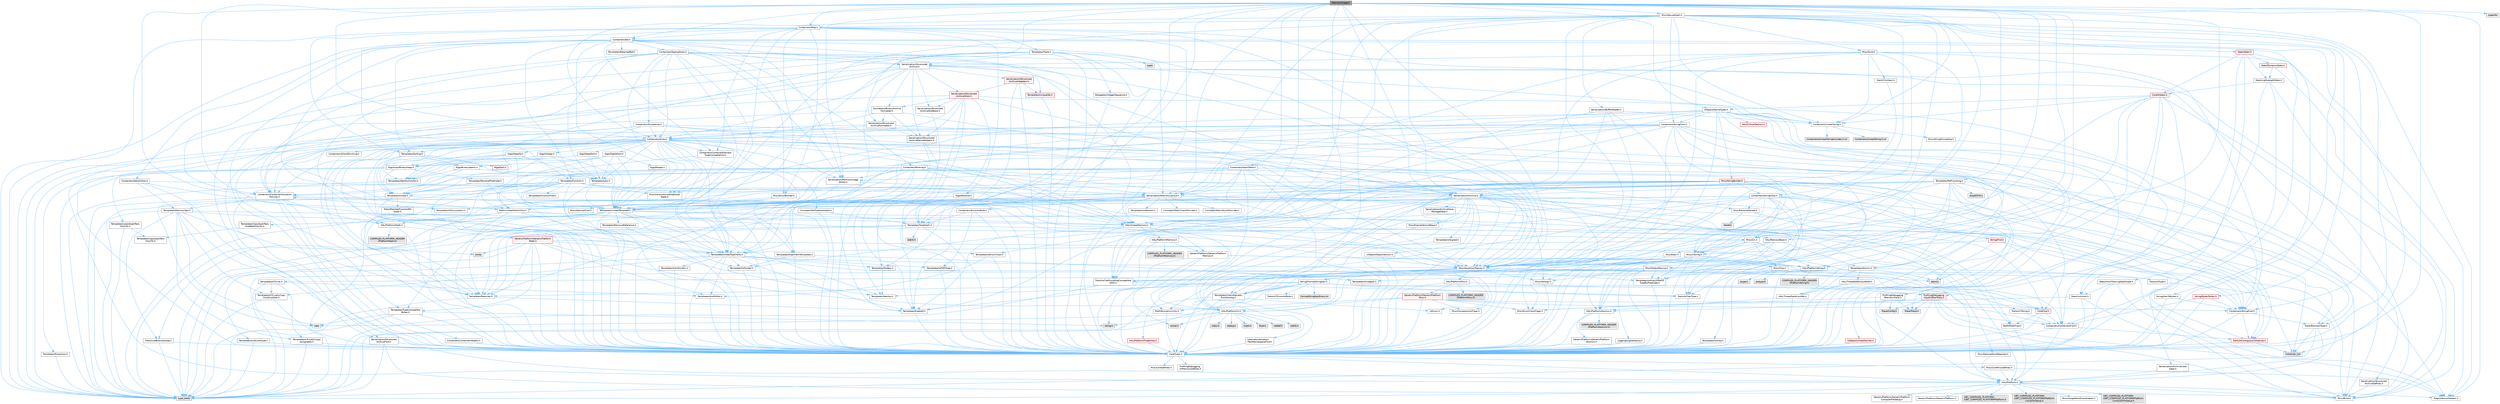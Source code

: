 digraph "MemoryImage.h"
{
 // INTERACTIVE_SVG=YES
 // LATEX_PDF_SIZE
  bgcolor="transparent";
  edge [fontname=Helvetica,fontsize=10,labelfontname=Helvetica,labelfontsize=10];
  node [fontname=Helvetica,fontsize=10,shape=box,height=0.2,width=0.4];
  Node1 [id="Node000001",label="MemoryImage.h",height=0.2,width=0.4,color="gray40", fillcolor="grey60", style="filled", fontcolor="black",tooltip=" "];
  Node1 -> Node2 [id="edge1_Node000001_Node000002",color="steelblue1",style="solid",tooltip=" "];
  Node2 [id="Node000002",label="Containers/Array.h",height=0.2,width=0.4,color="grey40", fillcolor="white", style="filled",URL="$df/dd0/Array_8h.html",tooltip=" "];
  Node2 -> Node3 [id="edge2_Node000002_Node000003",color="steelblue1",style="solid",tooltip=" "];
  Node3 [id="Node000003",label="CoreTypes.h",height=0.2,width=0.4,color="grey40", fillcolor="white", style="filled",URL="$dc/dec/CoreTypes_8h.html",tooltip=" "];
  Node3 -> Node4 [id="edge3_Node000003_Node000004",color="steelblue1",style="solid",tooltip=" "];
  Node4 [id="Node000004",label="HAL/Platform.h",height=0.2,width=0.4,color="grey40", fillcolor="white", style="filled",URL="$d9/dd0/Platform_8h.html",tooltip=" "];
  Node4 -> Node5 [id="edge4_Node000004_Node000005",color="steelblue1",style="solid",tooltip=" "];
  Node5 [id="Node000005",label="Misc/Build.h",height=0.2,width=0.4,color="grey40", fillcolor="white", style="filled",URL="$d3/dbb/Build_8h.html",tooltip=" "];
  Node4 -> Node6 [id="edge5_Node000004_Node000006",color="steelblue1",style="solid",tooltip=" "];
  Node6 [id="Node000006",label="Misc/LargeWorldCoordinates.h",height=0.2,width=0.4,color="grey40", fillcolor="white", style="filled",URL="$d2/dcb/LargeWorldCoordinates_8h.html",tooltip=" "];
  Node4 -> Node7 [id="edge6_Node000004_Node000007",color="steelblue1",style="solid",tooltip=" "];
  Node7 [id="Node000007",label="type_traits",height=0.2,width=0.4,color="grey60", fillcolor="#E0E0E0", style="filled",tooltip=" "];
  Node4 -> Node8 [id="edge7_Node000004_Node000008",color="steelblue1",style="solid",tooltip=" "];
  Node8 [id="Node000008",label="PreprocessorHelpers.h",height=0.2,width=0.4,color="grey40", fillcolor="white", style="filled",URL="$db/ddb/PreprocessorHelpers_8h.html",tooltip=" "];
  Node4 -> Node9 [id="edge8_Node000004_Node000009",color="steelblue1",style="solid",tooltip=" "];
  Node9 [id="Node000009",label="UBT_COMPILED_PLATFORM\l/UBT_COMPILED_PLATFORMPlatform\lCompilerPreSetup.h",height=0.2,width=0.4,color="grey60", fillcolor="#E0E0E0", style="filled",tooltip=" "];
  Node4 -> Node10 [id="edge9_Node000004_Node000010",color="steelblue1",style="solid",tooltip=" "];
  Node10 [id="Node000010",label="GenericPlatform/GenericPlatform\lCompilerPreSetup.h",height=0.2,width=0.4,color="grey40", fillcolor="white", style="filled",URL="$d9/dc8/GenericPlatformCompilerPreSetup_8h.html",tooltip=" "];
  Node4 -> Node11 [id="edge10_Node000004_Node000011",color="steelblue1",style="solid",tooltip=" "];
  Node11 [id="Node000011",label="GenericPlatform/GenericPlatform.h",height=0.2,width=0.4,color="grey40", fillcolor="white", style="filled",URL="$d6/d84/GenericPlatform_8h.html",tooltip=" "];
  Node4 -> Node12 [id="edge11_Node000004_Node000012",color="steelblue1",style="solid",tooltip=" "];
  Node12 [id="Node000012",label="UBT_COMPILED_PLATFORM\l/UBT_COMPILED_PLATFORMPlatform.h",height=0.2,width=0.4,color="grey60", fillcolor="#E0E0E0", style="filled",tooltip=" "];
  Node4 -> Node13 [id="edge12_Node000004_Node000013",color="steelblue1",style="solid",tooltip=" "];
  Node13 [id="Node000013",label="UBT_COMPILED_PLATFORM\l/UBT_COMPILED_PLATFORMPlatform\lCompilerSetup.h",height=0.2,width=0.4,color="grey60", fillcolor="#E0E0E0", style="filled",tooltip=" "];
  Node3 -> Node14 [id="edge13_Node000003_Node000014",color="steelblue1",style="solid",tooltip=" "];
  Node14 [id="Node000014",label="ProfilingDebugging\l/UMemoryDefines.h",height=0.2,width=0.4,color="grey40", fillcolor="white", style="filled",URL="$d2/da2/UMemoryDefines_8h.html",tooltip=" "];
  Node3 -> Node15 [id="edge14_Node000003_Node000015",color="steelblue1",style="solid",tooltip=" "];
  Node15 [id="Node000015",label="Misc/CoreMiscDefines.h",height=0.2,width=0.4,color="grey40", fillcolor="white", style="filled",URL="$da/d38/CoreMiscDefines_8h.html",tooltip=" "];
  Node15 -> Node4 [id="edge15_Node000015_Node000004",color="steelblue1",style="solid",tooltip=" "];
  Node15 -> Node8 [id="edge16_Node000015_Node000008",color="steelblue1",style="solid",tooltip=" "];
  Node3 -> Node16 [id="edge17_Node000003_Node000016",color="steelblue1",style="solid",tooltip=" "];
  Node16 [id="Node000016",label="Misc/CoreDefines.h",height=0.2,width=0.4,color="grey40", fillcolor="white", style="filled",URL="$d3/dd2/CoreDefines_8h.html",tooltip=" "];
  Node2 -> Node17 [id="edge18_Node000002_Node000017",color="steelblue1",style="solid",tooltip=" "];
  Node17 [id="Node000017",label="Misc/AssertionMacros.h",height=0.2,width=0.4,color="grey40", fillcolor="white", style="filled",URL="$d0/dfa/AssertionMacros_8h.html",tooltip=" "];
  Node17 -> Node3 [id="edge19_Node000017_Node000003",color="steelblue1",style="solid",tooltip=" "];
  Node17 -> Node4 [id="edge20_Node000017_Node000004",color="steelblue1",style="solid",tooltip=" "];
  Node17 -> Node18 [id="edge21_Node000017_Node000018",color="steelblue1",style="solid",tooltip=" "];
  Node18 [id="Node000018",label="HAL/PlatformMisc.h",height=0.2,width=0.4,color="grey40", fillcolor="white", style="filled",URL="$d0/df5/PlatformMisc_8h.html",tooltip=" "];
  Node18 -> Node3 [id="edge22_Node000018_Node000003",color="steelblue1",style="solid",tooltip=" "];
  Node18 -> Node19 [id="edge23_Node000018_Node000019",color="steelblue1",style="solid",tooltip=" "];
  Node19 [id="Node000019",label="GenericPlatform/GenericPlatform\lMisc.h",height=0.2,width=0.4,color="red", fillcolor="#FFF0F0", style="filled",URL="$db/d9a/GenericPlatformMisc_8h.html",tooltip=" "];
  Node19 -> Node20 [id="edge24_Node000019_Node000020",color="steelblue1",style="solid",tooltip=" "];
  Node20 [id="Node000020",label="Containers/StringFwd.h",height=0.2,width=0.4,color="grey40", fillcolor="white", style="filled",URL="$df/d37/StringFwd_8h.html",tooltip=" "];
  Node20 -> Node3 [id="edge25_Node000020_Node000003",color="steelblue1",style="solid",tooltip=" "];
  Node20 -> Node21 [id="edge26_Node000020_Node000021",color="steelblue1",style="solid",tooltip=" "];
  Node21 [id="Node000021",label="Traits/ElementType.h",height=0.2,width=0.4,color="grey40", fillcolor="white", style="filled",URL="$d5/d4f/ElementType_8h.html",tooltip=" "];
  Node21 -> Node4 [id="edge27_Node000021_Node000004",color="steelblue1",style="solid",tooltip=" "];
  Node21 -> Node22 [id="edge28_Node000021_Node000022",color="steelblue1",style="solid",tooltip=" "];
  Node22 [id="Node000022",label="initializer_list",height=0.2,width=0.4,color="grey60", fillcolor="#E0E0E0", style="filled",tooltip=" "];
  Node21 -> Node7 [id="edge29_Node000021_Node000007",color="steelblue1",style="solid",tooltip=" "];
  Node20 -> Node23 [id="edge30_Node000020_Node000023",color="steelblue1",style="solid",tooltip=" "];
  Node23 [id="Node000023",label="Traits/IsContiguousContainer.h",height=0.2,width=0.4,color="red", fillcolor="#FFF0F0", style="filled",URL="$d5/d3c/IsContiguousContainer_8h.html",tooltip=" "];
  Node23 -> Node3 [id="edge31_Node000023_Node000003",color="steelblue1",style="solid",tooltip=" "];
  Node23 -> Node22 [id="edge32_Node000023_Node000022",color="steelblue1",style="solid",tooltip=" "];
  Node19 -> Node25 [id="edge33_Node000019_Node000025",color="steelblue1",style="solid",tooltip=" "];
  Node25 [id="Node000025",label="CoreFwd.h",height=0.2,width=0.4,color="red", fillcolor="#FFF0F0", style="filled",URL="$d1/d1e/CoreFwd_8h.html",tooltip=" "];
  Node25 -> Node3 [id="edge34_Node000025_Node000003",color="steelblue1",style="solid",tooltip=" "];
  Node25 -> Node26 [id="edge35_Node000025_Node000026",color="steelblue1",style="solid",tooltip=" "];
  Node26 [id="Node000026",label="Containers/ContainersFwd.h",height=0.2,width=0.4,color="grey40", fillcolor="white", style="filled",URL="$d4/d0a/ContainersFwd_8h.html",tooltip=" "];
  Node26 -> Node4 [id="edge36_Node000026_Node000004",color="steelblue1",style="solid",tooltip=" "];
  Node26 -> Node3 [id="edge37_Node000026_Node000003",color="steelblue1",style="solid",tooltip=" "];
  Node26 -> Node23 [id="edge38_Node000026_Node000023",color="steelblue1",style="solid",tooltip=" "];
  Node25 -> Node27 [id="edge39_Node000025_Node000027",color="steelblue1",style="solid",tooltip=" "];
  Node27 [id="Node000027",label="Math/MathFwd.h",height=0.2,width=0.4,color="grey40", fillcolor="white", style="filled",URL="$d2/d10/MathFwd_8h.html",tooltip=" "];
  Node27 -> Node4 [id="edge40_Node000027_Node000004",color="steelblue1",style="solid",tooltip=" "];
  Node19 -> Node3 [id="edge41_Node000019_Node000003",color="steelblue1",style="solid",tooltip=" "];
  Node19 -> Node30 [id="edge42_Node000019_Node000030",color="steelblue1",style="solid",tooltip=" "];
  Node30 [id="Node000030",label="HAL/PlatformCrt.h",height=0.2,width=0.4,color="grey40", fillcolor="white", style="filled",URL="$d8/d75/PlatformCrt_8h.html",tooltip=" "];
  Node30 -> Node31 [id="edge43_Node000030_Node000031",color="steelblue1",style="solid",tooltip=" "];
  Node31 [id="Node000031",label="new",height=0.2,width=0.4,color="grey60", fillcolor="#E0E0E0", style="filled",tooltip=" "];
  Node30 -> Node32 [id="edge44_Node000030_Node000032",color="steelblue1",style="solid",tooltip=" "];
  Node32 [id="Node000032",label="wchar.h",height=0.2,width=0.4,color="grey60", fillcolor="#E0E0E0", style="filled",tooltip=" "];
  Node30 -> Node33 [id="edge45_Node000030_Node000033",color="steelblue1",style="solid",tooltip=" "];
  Node33 [id="Node000033",label="stddef.h",height=0.2,width=0.4,color="grey60", fillcolor="#E0E0E0", style="filled",tooltip=" "];
  Node30 -> Node34 [id="edge46_Node000030_Node000034",color="steelblue1",style="solid",tooltip=" "];
  Node34 [id="Node000034",label="stdlib.h",height=0.2,width=0.4,color="grey60", fillcolor="#E0E0E0", style="filled",tooltip=" "];
  Node30 -> Node35 [id="edge47_Node000030_Node000035",color="steelblue1",style="solid",tooltip=" "];
  Node35 [id="Node000035",label="stdio.h",height=0.2,width=0.4,color="grey60", fillcolor="#E0E0E0", style="filled",tooltip=" "];
  Node30 -> Node36 [id="edge48_Node000030_Node000036",color="steelblue1",style="solid",tooltip=" "];
  Node36 [id="Node000036",label="stdarg.h",height=0.2,width=0.4,color="grey60", fillcolor="#E0E0E0", style="filled",tooltip=" "];
  Node30 -> Node37 [id="edge49_Node000030_Node000037",color="steelblue1",style="solid",tooltip=" "];
  Node37 [id="Node000037",label="math.h",height=0.2,width=0.4,color="grey60", fillcolor="#E0E0E0", style="filled",tooltip=" "];
  Node30 -> Node38 [id="edge50_Node000030_Node000038",color="steelblue1",style="solid",tooltip=" "];
  Node38 [id="Node000038",label="float.h",height=0.2,width=0.4,color="grey60", fillcolor="#E0E0E0", style="filled",tooltip=" "];
  Node30 -> Node39 [id="edge51_Node000030_Node000039",color="steelblue1",style="solid",tooltip=" "];
  Node39 [id="Node000039",label="string.h",height=0.2,width=0.4,color="grey60", fillcolor="#E0E0E0", style="filled",tooltip=" "];
  Node19 -> Node40 [id="edge52_Node000019_Node000040",color="steelblue1",style="solid",tooltip=" "];
  Node40 [id="Node000040",label="Math/NumericLimits.h",height=0.2,width=0.4,color="grey40", fillcolor="white", style="filled",URL="$df/d1b/NumericLimits_8h.html",tooltip=" "];
  Node40 -> Node3 [id="edge53_Node000040_Node000003",color="steelblue1",style="solid",tooltip=" "];
  Node19 -> Node41 [id="edge54_Node000019_Node000041",color="steelblue1",style="solid",tooltip=" "];
  Node41 [id="Node000041",label="Misc/CompressionFlags.h",height=0.2,width=0.4,color="grey40", fillcolor="white", style="filled",URL="$d9/d76/CompressionFlags_8h.html",tooltip=" "];
  Node19 -> Node42 [id="edge55_Node000019_Node000042",color="steelblue1",style="solid",tooltip=" "];
  Node42 [id="Node000042",label="Misc/EnumClassFlags.h",height=0.2,width=0.4,color="grey40", fillcolor="white", style="filled",URL="$d8/de7/EnumClassFlags_8h.html",tooltip=" "];
  Node18 -> Node45 [id="edge56_Node000018_Node000045",color="steelblue1",style="solid",tooltip=" "];
  Node45 [id="Node000045",label="COMPILED_PLATFORM_HEADER\l(PlatformMisc.h)",height=0.2,width=0.4,color="grey60", fillcolor="#E0E0E0", style="filled",tooltip=" "];
  Node18 -> Node46 [id="edge57_Node000018_Node000046",color="steelblue1",style="solid",tooltip=" "];
  Node46 [id="Node000046",label="ProfilingDebugging\l/CpuProfilerTrace.h",height=0.2,width=0.4,color="red", fillcolor="#FFF0F0", style="filled",URL="$da/dcb/CpuProfilerTrace_8h.html",tooltip=" "];
  Node46 -> Node3 [id="edge58_Node000046_Node000003",color="steelblue1",style="solid",tooltip=" "];
  Node46 -> Node26 [id="edge59_Node000046_Node000026",color="steelblue1",style="solid",tooltip=" "];
  Node46 -> Node47 [id="edge60_Node000046_Node000047",color="steelblue1",style="solid",tooltip=" "];
  Node47 [id="Node000047",label="HAL/PlatformAtomics.h",height=0.2,width=0.4,color="grey40", fillcolor="white", style="filled",URL="$d3/d36/PlatformAtomics_8h.html",tooltip=" "];
  Node47 -> Node3 [id="edge61_Node000047_Node000003",color="steelblue1",style="solid",tooltip=" "];
  Node47 -> Node48 [id="edge62_Node000047_Node000048",color="steelblue1",style="solid",tooltip=" "];
  Node48 [id="Node000048",label="GenericPlatform/GenericPlatform\lAtomics.h",height=0.2,width=0.4,color="grey40", fillcolor="white", style="filled",URL="$da/d72/GenericPlatformAtomics_8h.html",tooltip=" "];
  Node48 -> Node3 [id="edge63_Node000048_Node000003",color="steelblue1",style="solid",tooltip=" "];
  Node47 -> Node49 [id="edge64_Node000047_Node000049",color="steelblue1",style="solid",tooltip=" "];
  Node49 [id="Node000049",label="COMPILED_PLATFORM_HEADER\l(PlatformAtomics.h)",height=0.2,width=0.4,color="grey60", fillcolor="#E0E0E0", style="filled",tooltip=" "];
  Node46 -> Node8 [id="edge65_Node000046_Node000008",color="steelblue1",style="solid",tooltip=" "];
  Node46 -> Node5 [id="edge66_Node000046_Node000005",color="steelblue1",style="solid",tooltip=" "];
  Node46 -> Node50 [id="edge67_Node000046_Node000050",color="steelblue1",style="solid",tooltip=" "];
  Node50 [id="Node000050",label="Trace/Config.h",height=0.2,width=0.4,color="grey60", fillcolor="#E0E0E0", style="filled",tooltip=" "];
  Node46 -> Node53 [id="edge68_Node000046_Node000053",color="steelblue1",style="solid",tooltip=" "];
  Node53 [id="Node000053",label="Trace/Trace.h",height=0.2,width=0.4,color="grey60", fillcolor="#E0E0E0", style="filled",tooltip=" "];
  Node17 -> Node8 [id="edge69_Node000017_Node000008",color="steelblue1",style="solid",tooltip=" "];
  Node17 -> Node54 [id="edge70_Node000017_Node000054",color="steelblue1",style="solid",tooltip=" "];
  Node54 [id="Node000054",label="Templates/EnableIf.h",height=0.2,width=0.4,color="grey40", fillcolor="white", style="filled",URL="$d7/d60/EnableIf_8h.html",tooltip=" "];
  Node54 -> Node3 [id="edge71_Node000054_Node000003",color="steelblue1",style="solid",tooltip=" "];
  Node17 -> Node55 [id="edge72_Node000017_Node000055",color="steelblue1",style="solid",tooltip=" "];
  Node55 [id="Node000055",label="Templates/IsArrayOrRefOf\lTypeByPredicate.h",height=0.2,width=0.4,color="grey40", fillcolor="white", style="filled",URL="$d6/da1/IsArrayOrRefOfTypeByPredicate_8h.html",tooltip=" "];
  Node55 -> Node3 [id="edge73_Node000055_Node000003",color="steelblue1",style="solid",tooltip=" "];
  Node17 -> Node56 [id="edge74_Node000017_Node000056",color="steelblue1",style="solid",tooltip=" "];
  Node56 [id="Node000056",label="Templates/IsValidVariadic\lFunctionArg.h",height=0.2,width=0.4,color="grey40", fillcolor="white", style="filled",URL="$d0/dc8/IsValidVariadicFunctionArg_8h.html",tooltip=" "];
  Node56 -> Node3 [id="edge75_Node000056_Node000003",color="steelblue1",style="solid",tooltip=" "];
  Node56 -> Node57 [id="edge76_Node000056_Node000057",color="steelblue1",style="solid",tooltip=" "];
  Node57 [id="Node000057",label="IsEnum.h",height=0.2,width=0.4,color="grey40", fillcolor="white", style="filled",URL="$d4/de5/IsEnum_8h.html",tooltip=" "];
  Node56 -> Node7 [id="edge77_Node000056_Node000007",color="steelblue1",style="solid",tooltip=" "];
  Node17 -> Node58 [id="edge78_Node000017_Node000058",color="steelblue1",style="solid",tooltip=" "];
  Node58 [id="Node000058",label="Traits/IsCharEncodingCompatible\lWith.h",height=0.2,width=0.4,color="grey40", fillcolor="white", style="filled",URL="$df/dd1/IsCharEncodingCompatibleWith_8h.html",tooltip=" "];
  Node58 -> Node7 [id="edge79_Node000058_Node000007",color="steelblue1",style="solid",tooltip=" "];
  Node58 -> Node59 [id="edge80_Node000058_Node000059",color="steelblue1",style="solid",tooltip=" "];
  Node59 [id="Node000059",label="Traits/IsCharType.h",height=0.2,width=0.4,color="grey40", fillcolor="white", style="filled",URL="$db/d51/IsCharType_8h.html",tooltip=" "];
  Node59 -> Node3 [id="edge81_Node000059_Node000003",color="steelblue1",style="solid",tooltip=" "];
  Node17 -> Node60 [id="edge82_Node000017_Node000060",color="steelblue1",style="solid",tooltip=" "];
  Node60 [id="Node000060",label="Misc/VarArgs.h",height=0.2,width=0.4,color="grey40", fillcolor="white", style="filled",URL="$d5/d6f/VarArgs_8h.html",tooltip=" "];
  Node60 -> Node3 [id="edge83_Node000060_Node000003",color="steelblue1",style="solid",tooltip=" "];
  Node17 -> Node61 [id="edge84_Node000017_Node000061",color="steelblue1",style="solid",tooltip=" "];
  Node61 [id="Node000061",label="String/FormatStringSan.h",height=0.2,width=0.4,color="grey40", fillcolor="white", style="filled",URL="$d3/d8b/FormatStringSan_8h.html",tooltip=" "];
  Node61 -> Node7 [id="edge85_Node000061_Node000007",color="steelblue1",style="solid",tooltip=" "];
  Node61 -> Node3 [id="edge86_Node000061_Node000003",color="steelblue1",style="solid",tooltip=" "];
  Node61 -> Node62 [id="edge87_Node000061_Node000062",color="steelblue1",style="solid",tooltip=" "];
  Node62 [id="Node000062",label="Templates/Requires.h",height=0.2,width=0.4,color="grey40", fillcolor="white", style="filled",URL="$dc/d96/Requires_8h.html",tooltip=" "];
  Node62 -> Node54 [id="edge88_Node000062_Node000054",color="steelblue1",style="solid",tooltip=" "];
  Node62 -> Node7 [id="edge89_Node000062_Node000007",color="steelblue1",style="solid",tooltip=" "];
  Node61 -> Node63 [id="edge90_Node000061_Node000063",color="steelblue1",style="solid",tooltip=" "];
  Node63 [id="Node000063",label="Templates/Identity.h",height=0.2,width=0.4,color="grey40", fillcolor="white", style="filled",URL="$d0/dd5/Identity_8h.html",tooltip=" "];
  Node61 -> Node56 [id="edge91_Node000061_Node000056",color="steelblue1",style="solid",tooltip=" "];
  Node61 -> Node59 [id="edge92_Node000061_Node000059",color="steelblue1",style="solid",tooltip=" "];
  Node61 -> Node64 [id="edge93_Node000061_Node000064",color="steelblue1",style="solid",tooltip=" "];
  Node64 [id="Node000064",label="Traits/IsTEnumAsByte.h",height=0.2,width=0.4,color="grey40", fillcolor="white", style="filled",URL="$d1/de6/IsTEnumAsByte_8h.html",tooltip=" "];
  Node61 -> Node65 [id="edge94_Node000061_Node000065",color="steelblue1",style="solid",tooltip=" "];
  Node65 [id="Node000065",label="Traits/IsTString.h",height=0.2,width=0.4,color="grey40", fillcolor="white", style="filled",URL="$d0/df8/IsTString_8h.html",tooltip=" "];
  Node65 -> Node26 [id="edge95_Node000065_Node000026",color="steelblue1",style="solid",tooltip=" "];
  Node61 -> Node26 [id="edge96_Node000061_Node000026",color="steelblue1",style="solid",tooltip=" "];
  Node61 -> Node66 [id="edge97_Node000061_Node000066",color="steelblue1",style="solid",tooltip=" "];
  Node66 [id="Node000066",label="FormatStringSanErrors.inl",height=0.2,width=0.4,color="grey60", fillcolor="#E0E0E0", style="filled",tooltip=" "];
  Node17 -> Node67 [id="edge98_Node000017_Node000067",color="steelblue1",style="solid",tooltip=" "];
  Node67 [id="Node000067",label="atomic",height=0.2,width=0.4,color="grey60", fillcolor="#E0E0E0", style="filled",tooltip=" "];
  Node2 -> Node68 [id="edge99_Node000002_Node000068",color="steelblue1",style="solid",tooltip=" "];
  Node68 [id="Node000068",label="Misc/IntrusiveUnsetOptional\lState.h",height=0.2,width=0.4,color="grey40", fillcolor="white", style="filled",URL="$d2/d0a/IntrusiveUnsetOptionalState_8h.html",tooltip=" "];
  Node68 -> Node69 [id="edge100_Node000068_Node000069",color="steelblue1",style="solid",tooltip=" "];
  Node69 [id="Node000069",label="Misc/OptionalFwd.h",height=0.2,width=0.4,color="grey40", fillcolor="white", style="filled",URL="$dc/d50/OptionalFwd_8h.html",tooltip=" "];
  Node2 -> Node70 [id="edge101_Node000002_Node000070",color="steelblue1",style="solid",tooltip=" "];
  Node70 [id="Node000070",label="Misc/ReverseIterate.h",height=0.2,width=0.4,color="grey40", fillcolor="white", style="filled",URL="$db/de3/ReverseIterate_8h.html",tooltip=" "];
  Node70 -> Node4 [id="edge102_Node000070_Node000004",color="steelblue1",style="solid",tooltip=" "];
  Node70 -> Node71 [id="edge103_Node000070_Node000071",color="steelblue1",style="solid",tooltip=" "];
  Node71 [id="Node000071",label="iterator",height=0.2,width=0.4,color="grey60", fillcolor="#E0E0E0", style="filled",tooltip=" "];
  Node2 -> Node72 [id="edge104_Node000002_Node000072",color="steelblue1",style="solid",tooltip=" "];
  Node72 [id="Node000072",label="HAL/UnrealMemory.h",height=0.2,width=0.4,color="grey40", fillcolor="white", style="filled",URL="$d9/d96/UnrealMemory_8h.html",tooltip=" "];
  Node72 -> Node3 [id="edge105_Node000072_Node000003",color="steelblue1",style="solid",tooltip=" "];
  Node72 -> Node73 [id="edge106_Node000072_Node000073",color="steelblue1",style="solid",tooltip=" "];
  Node73 [id="Node000073",label="GenericPlatform/GenericPlatform\lMemory.h",height=0.2,width=0.4,color="grey40", fillcolor="white", style="filled",URL="$dd/d22/GenericPlatformMemory_8h.html",tooltip=" "];
  Node73 -> Node25 [id="edge107_Node000073_Node000025",color="steelblue1",style="solid",tooltip=" "];
  Node73 -> Node3 [id="edge108_Node000073_Node000003",color="steelblue1",style="solid",tooltip=" "];
  Node73 -> Node74 [id="edge109_Node000073_Node000074",color="steelblue1",style="solid",tooltip=" "];
  Node74 [id="Node000074",label="HAL/PlatformString.h",height=0.2,width=0.4,color="grey40", fillcolor="white", style="filled",URL="$db/db5/PlatformString_8h.html",tooltip=" "];
  Node74 -> Node3 [id="edge110_Node000074_Node000003",color="steelblue1",style="solid",tooltip=" "];
  Node74 -> Node75 [id="edge111_Node000074_Node000075",color="steelblue1",style="solid",tooltip=" "];
  Node75 [id="Node000075",label="COMPILED_PLATFORM_HEADER\l(PlatformString.h)",height=0.2,width=0.4,color="grey60", fillcolor="#E0E0E0", style="filled",tooltip=" "];
  Node73 -> Node39 [id="edge112_Node000073_Node000039",color="steelblue1",style="solid",tooltip=" "];
  Node73 -> Node32 [id="edge113_Node000073_Node000032",color="steelblue1",style="solid",tooltip=" "];
  Node72 -> Node76 [id="edge114_Node000072_Node000076",color="steelblue1",style="solid",tooltip=" "];
  Node76 [id="Node000076",label="HAL/MemoryBase.h",height=0.2,width=0.4,color="grey40", fillcolor="white", style="filled",URL="$d6/d9f/MemoryBase_8h.html",tooltip=" "];
  Node76 -> Node3 [id="edge115_Node000076_Node000003",color="steelblue1",style="solid",tooltip=" "];
  Node76 -> Node47 [id="edge116_Node000076_Node000047",color="steelblue1",style="solid",tooltip=" "];
  Node76 -> Node30 [id="edge117_Node000076_Node000030",color="steelblue1",style="solid",tooltip=" "];
  Node76 -> Node77 [id="edge118_Node000076_Node000077",color="steelblue1",style="solid",tooltip=" "];
  Node77 [id="Node000077",label="Misc/Exec.h",height=0.2,width=0.4,color="grey40", fillcolor="white", style="filled",URL="$de/ddb/Exec_8h.html",tooltip=" "];
  Node77 -> Node3 [id="edge119_Node000077_Node000003",color="steelblue1",style="solid",tooltip=" "];
  Node77 -> Node17 [id="edge120_Node000077_Node000017",color="steelblue1",style="solid",tooltip=" "];
  Node76 -> Node78 [id="edge121_Node000076_Node000078",color="steelblue1",style="solid",tooltip=" "];
  Node78 [id="Node000078",label="Misc/OutputDevice.h",height=0.2,width=0.4,color="grey40", fillcolor="white", style="filled",URL="$d7/d32/OutputDevice_8h.html",tooltip=" "];
  Node78 -> Node25 [id="edge122_Node000078_Node000025",color="steelblue1",style="solid",tooltip=" "];
  Node78 -> Node3 [id="edge123_Node000078_Node000003",color="steelblue1",style="solid",tooltip=" "];
  Node78 -> Node79 [id="edge124_Node000078_Node000079",color="steelblue1",style="solid",tooltip=" "];
  Node79 [id="Node000079",label="Logging/LogVerbosity.h",height=0.2,width=0.4,color="grey40", fillcolor="white", style="filled",URL="$d2/d8f/LogVerbosity_8h.html",tooltip=" "];
  Node79 -> Node3 [id="edge125_Node000079_Node000003",color="steelblue1",style="solid",tooltip=" "];
  Node78 -> Node60 [id="edge126_Node000078_Node000060",color="steelblue1",style="solid",tooltip=" "];
  Node78 -> Node55 [id="edge127_Node000078_Node000055",color="steelblue1",style="solid",tooltip=" "];
  Node78 -> Node56 [id="edge128_Node000078_Node000056",color="steelblue1",style="solid",tooltip=" "];
  Node78 -> Node58 [id="edge129_Node000078_Node000058",color="steelblue1",style="solid",tooltip=" "];
  Node76 -> Node80 [id="edge130_Node000076_Node000080",color="steelblue1",style="solid",tooltip=" "];
  Node80 [id="Node000080",label="Templates/Atomic.h",height=0.2,width=0.4,color="grey40", fillcolor="white", style="filled",URL="$d3/d91/Atomic_8h.html",tooltip=" "];
  Node80 -> Node81 [id="edge131_Node000080_Node000081",color="steelblue1",style="solid",tooltip=" "];
  Node81 [id="Node000081",label="HAL/ThreadSafeCounter.h",height=0.2,width=0.4,color="grey40", fillcolor="white", style="filled",URL="$dc/dc9/ThreadSafeCounter_8h.html",tooltip=" "];
  Node81 -> Node3 [id="edge132_Node000081_Node000003",color="steelblue1",style="solid",tooltip=" "];
  Node81 -> Node47 [id="edge133_Node000081_Node000047",color="steelblue1",style="solid",tooltip=" "];
  Node80 -> Node82 [id="edge134_Node000080_Node000082",color="steelblue1",style="solid",tooltip=" "];
  Node82 [id="Node000082",label="HAL/ThreadSafeCounter64.h",height=0.2,width=0.4,color="grey40", fillcolor="white", style="filled",URL="$d0/d12/ThreadSafeCounter64_8h.html",tooltip=" "];
  Node82 -> Node3 [id="edge135_Node000082_Node000003",color="steelblue1",style="solid",tooltip=" "];
  Node82 -> Node81 [id="edge136_Node000082_Node000081",color="steelblue1",style="solid",tooltip=" "];
  Node80 -> Node83 [id="edge137_Node000080_Node000083",color="steelblue1",style="solid",tooltip=" "];
  Node83 [id="Node000083",label="Templates/IsIntegral.h",height=0.2,width=0.4,color="grey40", fillcolor="white", style="filled",URL="$da/d64/IsIntegral_8h.html",tooltip=" "];
  Node83 -> Node3 [id="edge138_Node000083_Node000003",color="steelblue1",style="solid",tooltip=" "];
  Node80 -> Node84 [id="edge139_Node000080_Node000084",color="steelblue1",style="solid",tooltip=" "];
  Node84 [id="Node000084",label="Templates/IsTrivial.h",height=0.2,width=0.4,color="grey40", fillcolor="white", style="filled",URL="$da/d4c/IsTrivial_8h.html",tooltip=" "];
  Node84 -> Node85 [id="edge140_Node000084_Node000085",color="steelblue1",style="solid",tooltip=" "];
  Node85 [id="Node000085",label="Templates/AndOrNot.h",height=0.2,width=0.4,color="grey40", fillcolor="white", style="filled",URL="$db/d0a/AndOrNot_8h.html",tooltip=" "];
  Node85 -> Node3 [id="edge141_Node000085_Node000003",color="steelblue1",style="solid",tooltip=" "];
  Node84 -> Node86 [id="edge142_Node000084_Node000086",color="steelblue1",style="solid",tooltip=" "];
  Node86 [id="Node000086",label="Templates/IsTriviallyCopy\lConstructible.h",height=0.2,width=0.4,color="grey40", fillcolor="white", style="filled",URL="$d3/d78/IsTriviallyCopyConstructible_8h.html",tooltip=" "];
  Node86 -> Node3 [id="edge143_Node000086_Node000003",color="steelblue1",style="solid",tooltip=" "];
  Node86 -> Node7 [id="edge144_Node000086_Node000007",color="steelblue1",style="solid",tooltip=" "];
  Node84 -> Node87 [id="edge145_Node000084_Node000087",color="steelblue1",style="solid",tooltip=" "];
  Node87 [id="Node000087",label="Templates/IsTriviallyCopy\lAssignable.h",height=0.2,width=0.4,color="grey40", fillcolor="white", style="filled",URL="$d2/df2/IsTriviallyCopyAssignable_8h.html",tooltip=" "];
  Node87 -> Node3 [id="edge146_Node000087_Node000003",color="steelblue1",style="solid",tooltip=" "];
  Node87 -> Node7 [id="edge147_Node000087_Node000007",color="steelblue1",style="solid",tooltip=" "];
  Node84 -> Node7 [id="edge148_Node000084_Node000007",color="steelblue1",style="solid",tooltip=" "];
  Node80 -> Node88 [id="edge149_Node000080_Node000088",color="steelblue1",style="solid",tooltip=" "];
  Node88 [id="Node000088",label="Traits/IntType.h",height=0.2,width=0.4,color="grey40", fillcolor="white", style="filled",URL="$d7/deb/IntType_8h.html",tooltip=" "];
  Node88 -> Node4 [id="edge150_Node000088_Node000004",color="steelblue1",style="solid",tooltip=" "];
  Node80 -> Node67 [id="edge151_Node000080_Node000067",color="steelblue1",style="solid",tooltip=" "];
  Node72 -> Node89 [id="edge152_Node000072_Node000089",color="steelblue1",style="solid",tooltip=" "];
  Node89 [id="Node000089",label="HAL/PlatformMemory.h",height=0.2,width=0.4,color="grey40", fillcolor="white", style="filled",URL="$de/d68/PlatformMemory_8h.html",tooltip=" "];
  Node89 -> Node3 [id="edge153_Node000089_Node000003",color="steelblue1",style="solid",tooltip=" "];
  Node89 -> Node73 [id="edge154_Node000089_Node000073",color="steelblue1",style="solid",tooltip=" "];
  Node89 -> Node90 [id="edge155_Node000089_Node000090",color="steelblue1",style="solid",tooltip=" "];
  Node90 [id="Node000090",label="COMPILED_PLATFORM_HEADER\l(PlatformMemory.h)",height=0.2,width=0.4,color="grey60", fillcolor="#E0E0E0", style="filled",tooltip=" "];
  Node72 -> Node91 [id="edge156_Node000072_Node000091",color="steelblue1",style="solid",tooltip=" "];
  Node91 [id="Node000091",label="ProfilingDebugging\l/MemoryTrace.h",height=0.2,width=0.4,color="grey40", fillcolor="white", style="filled",URL="$da/dd7/MemoryTrace_8h.html",tooltip=" "];
  Node91 -> Node4 [id="edge157_Node000091_Node000004",color="steelblue1",style="solid",tooltip=" "];
  Node91 -> Node42 [id="edge158_Node000091_Node000042",color="steelblue1",style="solid",tooltip=" "];
  Node91 -> Node50 [id="edge159_Node000091_Node000050",color="steelblue1",style="solid",tooltip=" "];
  Node91 -> Node53 [id="edge160_Node000091_Node000053",color="steelblue1",style="solid",tooltip=" "];
  Node72 -> Node92 [id="edge161_Node000072_Node000092",color="steelblue1",style="solid",tooltip=" "];
  Node92 [id="Node000092",label="Templates/IsPointer.h",height=0.2,width=0.4,color="grey40", fillcolor="white", style="filled",URL="$d7/d05/IsPointer_8h.html",tooltip=" "];
  Node92 -> Node3 [id="edge162_Node000092_Node000003",color="steelblue1",style="solid",tooltip=" "];
  Node2 -> Node93 [id="edge163_Node000002_Node000093",color="steelblue1",style="solid",tooltip=" "];
  Node93 [id="Node000093",label="Templates/UnrealTypeTraits.h",height=0.2,width=0.4,color="grey40", fillcolor="white", style="filled",URL="$d2/d2d/UnrealTypeTraits_8h.html",tooltip=" "];
  Node93 -> Node3 [id="edge164_Node000093_Node000003",color="steelblue1",style="solid",tooltip=" "];
  Node93 -> Node92 [id="edge165_Node000093_Node000092",color="steelblue1",style="solid",tooltip=" "];
  Node93 -> Node17 [id="edge166_Node000093_Node000017",color="steelblue1",style="solid",tooltip=" "];
  Node93 -> Node85 [id="edge167_Node000093_Node000085",color="steelblue1",style="solid",tooltip=" "];
  Node93 -> Node54 [id="edge168_Node000093_Node000054",color="steelblue1",style="solid",tooltip=" "];
  Node93 -> Node94 [id="edge169_Node000093_Node000094",color="steelblue1",style="solid",tooltip=" "];
  Node94 [id="Node000094",label="Templates/IsArithmetic.h",height=0.2,width=0.4,color="grey40", fillcolor="white", style="filled",URL="$d2/d5d/IsArithmetic_8h.html",tooltip=" "];
  Node94 -> Node3 [id="edge170_Node000094_Node000003",color="steelblue1",style="solid",tooltip=" "];
  Node93 -> Node57 [id="edge171_Node000093_Node000057",color="steelblue1",style="solid",tooltip=" "];
  Node93 -> Node95 [id="edge172_Node000093_Node000095",color="steelblue1",style="solid",tooltip=" "];
  Node95 [id="Node000095",label="Templates/Models.h",height=0.2,width=0.4,color="grey40", fillcolor="white", style="filled",URL="$d3/d0c/Models_8h.html",tooltip=" "];
  Node95 -> Node63 [id="edge173_Node000095_Node000063",color="steelblue1",style="solid",tooltip=" "];
  Node93 -> Node96 [id="edge174_Node000093_Node000096",color="steelblue1",style="solid",tooltip=" "];
  Node96 [id="Node000096",label="Templates/IsPODType.h",height=0.2,width=0.4,color="grey40", fillcolor="white", style="filled",URL="$d7/db1/IsPODType_8h.html",tooltip=" "];
  Node96 -> Node3 [id="edge175_Node000096_Node000003",color="steelblue1",style="solid",tooltip=" "];
  Node93 -> Node97 [id="edge176_Node000093_Node000097",color="steelblue1",style="solid",tooltip=" "];
  Node97 [id="Node000097",label="Templates/IsUECoreType.h",height=0.2,width=0.4,color="grey40", fillcolor="white", style="filled",URL="$d1/db8/IsUECoreType_8h.html",tooltip=" "];
  Node97 -> Node3 [id="edge177_Node000097_Node000003",color="steelblue1",style="solid",tooltip=" "];
  Node97 -> Node7 [id="edge178_Node000097_Node000007",color="steelblue1",style="solid",tooltip=" "];
  Node93 -> Node86 [id="edge179_Node000093_Node000086",color="steelblue1",style="solid",tooltip=" "];
  Node2 -> Node98 [id="edge180_Node000002_Node000098",color="steelblue1",style="solid",tooltip=" "];
  Node98 [id="Node000098",label="Templates/UnrealTemplate.h",height=0.2,width=0.4,color="grey40", fillcolor="white", style="filled",URL="$d4/d24/UnrealTemplate_8h.html",tooltip=" "];
  Node98 -> Node3 [id="edge181_Node000098_Node000003",color="steelblue1",style="solid",tooltip=" "];
  Node98 -> Node92 [id="edge182_Node000098_Node000092",color="steelblue1",style="solid",tooltip=" "];
  Node98 -> Node72 [id="edge183_Node000098_Node000072",color="steelblue1",style="solid",tooltip=" "];
  Node98 -> Node99 [id="edge184_Node000098_Node000099",color="steelblue1",style="solid",tooltip=" "];
  Node99 [id="Node000099",label="Templates/CopyQualifiers\lAndRefsFromTo.h",height=0.2,width=0.4,color="grey40", fillcolor="white", style="filled",URL="$d3/db3/CopyQualifiersAndRefsFromTo_8h.html",tooltip=" "];
  Node99 -> Node100 [id="edge185_Node000099_Node000100",color="steelblue1",style="solid",tooltip=" "];
  Node100 [id="Node000100",label="Templates/CopyQualifiers\lFromTo.h",height=0.2,width=0.4,color="grey40", fillcolor="white", style="filled",URL="$d5/db4/CopyQualifiersFromTo_8h.html",tooltip=" "];
  Node98 -> Node93 [id="edge186_Node000098_Node000093",color="steelblue1",style="solid",tooltip=" "];
  Node98 -> Node101 [id="edge187_Node000098_Node000101",color="steelblue1",style="solid",tooltip=" "];
  Node101 [id="Node000101",label="Templates/RemoveReference.h",height=0.2,width=0.4,color="grey40", fillcolor="white", style="filled",URL="$da/dbe/RemoveReference_8h.html",tooltip=" "];
  Node101 -> Node3 [id="edge188_Node000101_Node000003",color="steelblue1",style="solid",tooltip=" "];
  Node98 -> Node62 [id="edge189_Node000098_Node000062",color="steelblue1",style="solid",tooltip=" "];
  Node98 -> Node102 [id="edge190_Node000098_Node000102",color="steelblue1",style="solid",tooltip=" "];
  Node102 [id="Node000102",label="Templates/TypeCompatible\lBytes.h",height=0.2,width=0.4,color="grey40", fillcolor="white", style="filled",URL="$df/d0a/TypeCompatibleBytes_8h.html",tooltip=" "];
  Node102 -> Node3 [id="edge191_Node000102_Node000003",color="steelblue1",style="solid",tooltip=" "];
  Node102 -> Node39 [id="edge192_Node000102_Node000039",color="steelblue1",style="solid",tooltip=" "];
  Node102 -> Node31 [id="edge193_Node000102_Node000031",color="steelblue1",style="solid",tooltip=" "];
  Node102 -> Node7 [id="edge194_Node000102_Node000007",color="steelblue1",style="solid",tooltip=" "];
  Node98 -> Node63 [id="edge195_Node000098_Node000063",color="steelblue1",style="solid",tooltip=" "];
  Node98 -> Node23 [id="edge196_Node000098_Node000023",color="steelblue1",style="solid",tooltip=" "];
  Node98 -> Node103 [id="edge197_Node000098_Node000103",color="steelblue1",style="solid",tooltip=" "];
  Node103 [id="Node000103",label="Traits/UseBitwiseSwap.h",height=0.2,width=0.4,color="grey40", fillcolor="white", style="filled",URL="$db/df3/UseBitwiseSwap_8h.html",tooltip=" "];
  Node103 -> Node3 [id="edge198_Node000103_Node000003",color="steelblue1",style="solid",tooltip=" "];
  Node103 -> Node7 [id="edge199_Node000103_Node000007",color="steelblue1",style="solid",tooltip=" "];
  Node98 -> Node7 [id="edge200_Node000098_Node000007",color="steelblue1",style="solid",tooltip=" "];
  Node2 -> Node104 [id="edge201_Node000002_Node000104",color="steelblue1",style="solid",tooltip=" "];
  Node104 [id="Node000104",label="Containers/AllowShrinking.h",height=0.2,width=0.4,color="grey40", fillcolor="white", style="filled",URL="$d7/d1a/AllowShrinking_8h.html",tooltip=" "];
  Node104 -> Node3 [id="edge202_Node000104_Node000003",color="steelblue1",style="solid",tooltip=" "];
  Node2 -> Node105 [id="edge203_Node000002_Node000105",color="steelblue1",style="solid",tooltip=" "];
  Node105 [id="Node000105",label="Containers/ContainerAllocation\lPolicies.h",height=0.2,width=0.4,color="grey40", fillcolor="white", style="filled",URL="$d7/dff/ContainerAllocationPolicies_8h.html",tooltip=" "];
  Node105 -> Node3 [id="edge204_Node000105_Node000003",color="steelblue1",style="solid",tooltip=" "];
  Node105 -> Node106 [id="edge205_Node000105_Node000106",color="steelblue1",style="solid",tooltip=" "];
  Node106 [id="Node000106",label="Containers/ContainerHelpers.h",height=0.2,width=0.4,color="grey40", fillcolor="white", style="filled",URL="$d7/d33/ContainerHelpers_8h.html",tooltip=" "];
  Node106 -> Node3 [id="edge206_Node000106_Node000003",color="steelblue1",style="solid",tooltip=" "];
  Node105 -> Node105 [id="edge207_Node000105_Node000105",color="steelblue1",style="solid",tooltip=" "];
  Node105 -> Node107 [id="edge208_Node000105_Node000107",color="steelblue1",style="solid",tooltip=" "];
  Node107 [id="Node000107",label="HAL/PlatformMath.h",height=0.2,width=0.4,color="grey40", fillcolor="white", style="filled",URL="$dc/d53/PlatformMath_8h.html",tooltip=" "];
  Node107 -> Node3 [id="edge209_Node000107_Node000003",color="steelblue1",style="solid",tooltip=" "];
  Node107 -> Node108 [id="edge210_Node000107_Node000108",color="steelblue1",style="solid",tooltip=" "];
  Node108 [id="Node000108",label="GenericPlatform/GenericPlatform\lMath.h",height=0.2,width=0.4,color="red", fillcolor="#FFF0F0", style="filled",URL="$d5/d79/GenericPlatformMath_8h.html",tooltip=" "];
  Node108 -> Node3 [id="edge211_Node000108_Node000003",color="steelblue1",style="solid",tooltip=" "];
  Node108 -> Node26 [id="edge212_Node000108_Node000026",color="steelblue1",style="solid",tooltip=" "];
  Node108 -> Node30 [id="edge213_Node000108_Node000030",color="steelblue1",style="solid",tooltip=" "];
  Node108 -> Node85 [id="edge214_Node000108_Node000085",color="steelblue1",style="solid",tooltip=" "];
  Node108 -> Node93 [id="edge215_Node000108_Node000093",color="steelblue1",style="solid",tooltip=" "];
  Node108 -> Node62 [id="edge216_Node000108_Node000062",color="steelblue1",style="solid",tooltip=" "];
  Node108 -> Node102 [id="edge217_Node000108_Node000102",color="steelblue1",style="solid",tooltip=" "];
  Node108 -> Node113 [id="edge218_Node000108_Node000113",color="steelblue1",style="solid",tooltip=" "];
  Node113 [id="Node000113",label="limits",height=0.2,width=0.4,color="grey60", fillcolor="#E0E0E0", style="filled",tooltip=" "];
  Node108 -> Node7 [id="edge219_Node000108_Node000007",color="steelblue1",style="solid",tooltip=" "];
  Node107 -> Node114 [id="edge220_Node000107_Node000114",color="steelblue1",style="solid",tooltip=" "];
  Node114 [id="Node000114",label="COMPILED_PLATFORM_HEADER\l(PlatformMath.h)",height=0.2,width=0.4,color="grey60", fillcolor="#E0E0E0", style="filled",tooltip=" "];
  Node105 -> Node72 [id="edge221_Node000105_Node000072",color="steelblue1",style="solid",tooltip=" "];
  Node105 -> Node40 [id="edge222_Node000105_Node000040",color="steelblue1",style="solid",tooltip=" "];
  Node105 -> Node17 [id="edge223_Node000105_Node000017",color="steelblue1",style="solid",tooltip=" "];
  Node105 -> Node115 [id="edge224_Node000105_Node000115",color="steelblue1",style="solid",tooltip=" "];
  Node115 [id="Node000115",label="Templates/IsPolymorphic.h",height=0.2,width=0.4,color="grey40", fillcolor="white", style="filled",URL="$dc/d20/IsPolymorphic_8h.html",tooltip=" "];
  Node105 -> Node116 [id="edge225_Node000105_Node000116",color="steelblue1",style="solid",tooltip=" "];
  Node116 [id="Node000116",label="Templates/MemoryOps.h",height=0.2,width=0.4,color="grey40", fillcolor="white", style="filled",URL="$db/dea/MemoryOps_8h.html",tooltip=" "];
  Node116 -> Node3 [id="edge226_Node000116_Node000003",color="steelblue1",style="solid",tooltip=" "];
  Node116 -> Node72 [id="edge227_Node000116_Node000072",color="steelblue1",style="solid",tooltip=" "];
  Node116 -> Node87 [id="edge228_Node000116_Node000087",color="steelblue1",style="solid",tooltip=" "];
  Node116 -> Node86 [id="edge229_Node000116_Node000086",color="steelblue1",style="solid",tooltip=" "];
  Node116 -> Node62 [id="edge230_Node000116_Node000062",color="steelblue1",style="solid",tooltip=" "];
  Node116 -> Node93 [id="edge231_Node000116_Node000093",color="steelblue1",style="solid",tooltip=" "];
  Node116 -> Node103 [id="edge232_Node000116_Node000103",color="steelblue1",style="solid",tooltip=" "];
  Node116 -> Node31 [id="edge233_Node000116_Node000031",color="steelblue1",style="solid",tooltip=" "];
  Node116 -> Node7 [id="edge234_Node000116_Node000007",color="steelblue1",style="solid",tooltip=" "];
  Node105 -> Node102 [id="edge235_Node000105_Node000102",color="steelblue1",style="solid",tooltip=" "];
  Node105 -> Node7 [id="edge236_Node000105_Node000007",color="steelblue1",style="solid",tooltip=" "];
  Node2 -> Node117 [id="edge237_Node000002_Node000117",color="steelblue1",style="solid",tooltip=" "];
  Node117 [id="Node000117",label="Containers/ContainerElement\lTypeCompatibility.h",height=0.2,width=0.4,color="grey40", fillcolor="white", style="filled",URL="$df/ddf/ContainerElementTypeCompatibility_8h.html",tooltip=" "];
  Node117 -> Node3 [id="edge238_Node000117_Node000003",color="steelblue1",style="solid",tooltip=" "];
  Node117 -> Node93 [id="edge239_Node000117_Node000093",color="steelblue1",style="solid",tooltip=" "];
  Node2 -> Node118 [id="edge240_Node000002_Node000118",color="steelblue1",style="solid",tooltip=" "];
  Node118 [id="Node000118",label="Serialization/Archive.h",height=0.2,width=0.4,color="grey40", fillcolor="white", style="filled",URL="$d7/d3b/Archive_8h.html",tooltip=" "];
  Node118 -> Node25 [id="edge241_Node000118_Node000025",color="steelblue1",style="solid",tooltip=" "];
  Node118 -> Node3 [id="edge242_Node000118_Node000003",color="steelblue1",style="solid",tooltip=" "];
  Node118 -> Node119 [id="edge243_Node000118_Node000119",color="steelblue1",style="solid",tooltip=" "];
  Node119 [id="Node000119",label="HAL/PlatformProperties.h",height=0.2,width=0.4,color="red", fillcolor="#FFF0F0", style="filled",URL="$d9/db0/PlatformProperties_8h.html",tooltip=" "];
  Node119 -> Node3 [id="edge244_Node000119_Node000003",color="steelblue1",style="solid",tooltip=" "];
  Node118 -> Node122 [id="edge245_Node000118_Node000122",color="steelblue1",style="solid",tooltip=" "];
  Node122 [id="Node000122",label="Internationalization\l/TextNamespaceFwd.h",height=0.2,width=0.4,color="grey40", fillcolor="white", style="filled",URL="$d8/d97/TextNamespaceFwd_8h.html",tooltip=" "];
  Node122 -> Node3 [id="edge246_Node000122_Node000003",color="steelblue1",style="solid",tooltip=" "];
  Node118 -> Node27 [id="edge247_Node000118_Node000027",color="steelblue1",style="solid",tooltip=" "];
  Node118 -> Node17 [id="edge248_Node000118_Node000017",color="steelblue1",style="solid",tooltip=" "];
  Node118 -> Node5 [id="edge249_Node000118_Node000005",color="steelblue1",style="solid",tooltip=" "];
  Node118 -> Node41 [id="edge250_Node000118_Node000041",color="steelblue1",style="solid",tooltip=" "];
  Node118 -> Node123 [id="edge251_Node000118_Node000123",color="steelblue1",style="solid",tooltip=" "];
  Node123 [id="Node000123",label="Misc/EngineVersionBase.h",height=0.2,width=0.4,color="grey40", fillcolor="white", style="filled",URL="$d5/d2b/EngineVersionBase_8h.html",tooltip=" "];
  Node123 -> Node3 [id="edge252_Node000123_Node000003",color="steelblue1",style="solid",tooltip=" "];
  Node118 -> Node60 [id="edge253_Node000118_Node000060",color="steelblue1",style="solid",tooltip=" "];
  Node118 -> Node124 [id="edge254_Node000118_Node000124",color="steelblue1",style="solid",tooltip=" "];
  Node124 [id="Node000124",label="Serialization/ArchiveCook\lData.h",height=0.2,width=0.4,color="grey40", fillcolor="white", style="filled",URL="$dc/db6/ArchiveCookData_8h.html",tooltip=" "];
  Node124 -> Node4 [id="edge255_Node000124_Node000004",color="steelblue1",style="solid",tooltip=" "];
  Node118 -> Node125 [id="edge256_Node000118_Node000125",color="steelblue1",style="solid",tooltip=" "];
  Node125 [id="Node000125",label="Serialization/ArchiveSave\lPackageData.h",height=0.2,width=0.4,color="grey40", fillcolor="white", style="filled",URL="$d1/d37/ArchiveSavePackageData_8h.html",tooltip=" "];
  Node118 -> Node54 [id="edge257_Node000118_Node000054",color="steelblue1",style="solid",tooltip=" "];
  Node118 -> Node55 [id="edge258_Node000118_Node000055",color="steelblue1",style="solid",tooltip=" "];
  Node118 -> Node126 [id="edge259_Node000118_Node000126",color="steelblue1",style="solid",tooltip=" "];
  Node126 [id="Node000126",label="Templates/IsEnumClass.h",height=0.2,width=0.4,color="grey40", fillcolor="white", style="filled",URL="$d7/d15/IsEnumClass_8h.html",tooltip=" "];
  Node126 -> Node3 [id="edge260_Node000126_Node000003",color="steelblue1",style="solid",tooltip=" "];
  Node126 -> Node85 [id="edge261_Node000126_Node000085",color="steelblue1",style="solid",tooltip=" "];
  Node118 -> Node112 [id="edge262_Node000118_Node000112",color="steelblue1",style="solid",tooltip=" "];
  Node112 [id="Node000112",label="Templates/IsSigned.h",height=0.2,width=0.4,color="grey40", fillcolor="white", style="filled",URL="$d8/dd8/IsSigned_8h.html",tooltip=" "];
  Node112 -> Node3 [id="edge263_Node000112_Node000003",color="steelblue1",style="solid",tooltip=" "];
  Node118 -> Node56 [id="edge264_Node000118_Node000056",color="steelblue1",style="solid",tooltip=" "];
  Node118 -> Node98 [id="edge265_Node000118_Node000098",color="steelblue1",style="solid",tooltip=" "];
  Node118 -> Node58 [id="edge266_Node000118_Node000058",color="steelblue1",style="solid",tooltip=" "];
  Node118 -> Node127 [id="edge267_Node000118_Node000127",color="steelblue1",style="solid",tooltip=" "];
  Node127 [id="Node000127",label="UObject/ObjectVersion.h",height=0.2,width=0.4,color="grey40", fillcolor="white", style="filled",URL="$da/d63/ObjectVersion_8h.html",tooltip=" "];
  Node127 -> Node3 [id="edge268_Node000127_Node000003",color="steelblue1",style="solid",tooltip=" "];
  Node2 -> Node128 [id="edge269_Node000002_Node000128",color="steelblue1",style="solid",tooltip=" "];
  Node128 [id="Node000128",label="Serialization/MemoryImage\lWriter.h",height=0.2,width=0.4,color="grey40", fillcolor="white", style="filled",URL="$d0/d08/MemoryImageWriter_8h.html",tooltip=" "];
  Node128 -> Node3 [id="edge270_Node000128_Node000003",color="steelblue1",style="solid",tooltip=" "];
  Node128 -> Node129 [id="edge271_Node000128_Node000129",color="steelblue1",style="solid",tooltip=" "];
  Node129 [id="Node000129",label="Serialization/MemoryLayout.h",height=0.2,width=0.4,color="grey40", fillcolor="white", style="filled",URL="$d7/d66/MemoryLayout_8h.html",tooltip=" "];
  Node129 -> Node130 [id="edge272_Node000129_Node000130",color="steelblue1",style="solid",tooltip=" "];
  Node130 [id="Node000130",label="Concepts/StaticClassProvider.h",height=0.2,width=0.4,color="grey40", fillcolor="white", style="filled",URL="$dd/d83/StaticClassProvider_8h.html",tooltip=" "];
  Node129 -> Node131 [id="edge273_Node000129_Node000131",color="steelblue1",style="solid",tooltip=" "];
  Node131 [id="Node000131",label="Concepts/StaticStructProvider.h",height=0.2,width=0.4,color="grey40", fillcolor="white", style="filled",URL="$d5/d77/StaticStructProvider_8h.html",tooltip=" "];
  Node129 -> Node132 [id="edge274_Node000129_Node000132",color="steelblue1",style="solid",tooltip=" "];
  Node132 [id="Node000132",label="Containers/EnumAsByte.h",height=0.2,width=0.4,color="grey40", fillcolor="white", style="filled",URL="$d6/d9a/EnumAsByte_8h.html",tooltip=" "];
  Node132 -> Node3 [id="edge275_Node000132_Node000003",color="steelblue1",style="solid",tooltip=" "];
  Node132 -> Node96 [id="edge276_Node000132_Node000096",color="steelblue1",style="solid",tooltip=" "];
  Node132 -> Node133 [id="edge277_Node000132_Node000133",color="steelblue1",style="solid",tooltip=" "];
  Node133 [id="Node000133",label="Templates/TypeHash.h",height=0.2,width=0.4,color="grey40", fillcolor="white", style="filled",URL="$d1/d62/TypeHash_8h.html",tooltip=" "];
  Node133 -> Node3 [id="edge278_Node000133_Node000003",color="steelblue1",style="solid",tooltip=" "];
  Node133 -> Node62 [id="edge279_Node000133_Node000062",color="steelblue1",style="solid",tooltip=" "];
  Node133 -> Node134 [id="edge280_Node000133_Node000134",color="steelblue1",style="solid",tooltip=" "];
  Node134 [id="Node000134",label="Misc/Crc.h",height=0.2,width=0.4,color="grey40", fillcolor="white", style="filled",URL="$d4/dd2/Crc_8h.html",tooltip=" "];
  Node134 -> Node3 [id="edge281_Node000134_Node000003",color="steelblue1",style="solid",tooltip=" "];
  Node134 -> Node74 [id="edge282_Node000134_Node000074",color="steelblue1",style="solid",tooltip=" "];
  Node134 -> Node17 [id="edge283_Node000134_Node000017",color="steelblue1",style="solid",tooltip=" "];
  Node134 -> Node135 [id="edge284_Node000134_Node000135",color="steelblue1",style="solid",tooltip=" "];
  Node135 [id="Node000135",label="Misc/CString.h",height=0.2,width=0.4,color="grey40", fillcolor="white", style="filled",URL="$d2/d49/CString_8h.html",tooltip=" "];
  Node135 -> Node3 [id="edge285_Node000135_Node000003",color="steelblue1",style="solid",tooltip=" "];
  Node135 -> Node30 [id="edge286_Node000135_Node000030",color="steelblue1",style="solid",tooltip=" "];
  Node135 -> Node74 [id="edge287_Node000135_Node000074",color="steelblue1",style="solid",tooltip=" "];
  Node135 -> Node17 [id="edge288_Node000135_Node000017",color="steelblue1",style="solid",tooltip=" "];
  Node135 -> Node136 [id="edge289_Node000135_Node000136",color="steelblue1",style="solid",tooltip=" "];
  Node136 [id="Node000136",label="Misc/Char.h",height=0.2,width=0.4,color="grey40", fillcolor="white", style="filled",URL="$d0/d58/Char_8h.html",tooltip=" "];
  Node136 -> Node3 [id="edge290_Node000136_Node000003",color="steelblue1",style="solid",tooltip=" "];
  Node136 -> Node88 [id="edge291_Node000136_Node000088",color="steelblue1",style="solid",tooltip=" "];
  Node136 -> Node137 [id="edge292_Node000136_Node000137",color="steelblue1",style="solid",tooltip=" "];
  Node137 [id="Node000137",label="ctype.h",height=0.2,width=0.4,color="grey60", fillcolor="#E0E0E0", style="filled",tooltip=" "];
  Node136 -> Node138 [id="edge293_Node000136_Node000138",color="steelblue1",style="solid",tooltip=" "];
  Node138 [id="Node000138",label="wctype.h",height=0.2,width=0.4,color="grey60", fillcolor="#E0E0E0", style="filled",tooltip=" "];
  Node136 -> Node7 [id="edge294_Node000136_Node000007",color="steelblue1",style="solid",tooltip=" "];
  Node135 -> Node60 [id="edge295_Node000135_Node000060",color="steelblue1",style="solid",tooltip=" "];
  Node135 -> Node55 [id="edge296_Node000135_Node000055",color="steelblue1",style="solid",tooltip=" "];
  Node135 -> Node56 [id="edge297_Node000135_Node000056",color="steelblue1",style="solid",tooltip=" "];
  Node135 -> Node58 [id="edge298_Node000135_Node000058",color="steelblue1",style="solid",tooltip=" "];
  Node134 -> Node136 [id="edge299_Node000134_Node000136",color="steelblue1",style="solid",tooltip=" "];
  Node134 -> Node93 [id="edge300_Node000134_Node000093",color="steelblue1",style="solid",tooltip=" "];
  Node134 -> Node59 [id="edge301_Node000134_Node000059",color="steelblue1",style="solid",tooltip=" "];
  Node133 -> Node139 [id="edge302_Node000133_Node000139",color="steelblue1",style="solid",tooltip=" "];
  Node139 [id="Node000139",label="stdint.h",height=0.2,width=0.4,color="grey60", fillcolor="#E0E0E0", style="filled",tooltip=" "];
  Node133 -> Node7 [id="edge303_Node000133_Node000007",color="steelblue1",style="solid",tooltip=" "];
  Node129 -> Node20 [id="edge304_Node000129_Node000020",color="steelblue1",style="solid",tooltip=" "];
  Node129 -> Node72 [id="edge305_Node000129_Node000072",color="steelblue1",style="solid",tooltip=" "];
  Node129 -> Node140 [id="edge306_Node000129_Node000140",color="steelblue1",style="solid",tooltip=" "];
  Node140 [id="Node000140",label="Misc/DelayedAutoRegister.h",height=0.2,width=0.4,color="grey40", fillcolor="white", style="filled",URL="$d1/dda/DelayedAutoRegister_8h.html",tooltip=" "];
  Node140 -> Node4 [id="edge307_Node000140_Node000004",color="steelblue1",style="solid",tooltip=" "];
  Node129 -> Node54 [id="edge308_Node000129_Node000054",color="steelblue1",style="solid",tooltip=" "];
  Node129 -> Node141 [id="edge309_Node000129_Node000141",color="steelblue1",style="solid",tooltip=" "];
  Node141 [id="Node000141",label="Templates/IsAbstract.h",height=0.2,width=0.4,color="grey40", fillcolor="white", style="filled",URL="$d8/db7/IsAbstract_8h.html",tooltip=" "];
  Node129 -> Node115 [id="edge310_Node000129_Node000115",color="steelblue1",style="solid",tooltip=" "];
  Node129 -> Node95 [id="edge311_Node000129_Node000095",color="steelblue1",style="solid",tooltip=" "];
  Node129 -> Node98 [id="edge312_Node000129_Node000098",color="steelblue1",style="solid",tooltip=" "];
  Node2 -> Node142 [id="edge313_Node000002_Node000142",color="steelblue1",style="solid",tooltip=" "];
  Node142 [id="Node000142",label="Algo/Heapify.h",height=0.2,width=0.4,color="grey40", fillcolor="white", style="filled",URL="$d0/d2a/Heapify_8h.html",tooltip=" "];
  Node142 -> Node143 [id="edge314_Node000142_Node000143",color="steelblue1",style="solid",tooltip=" "];
  Node143 [id="Node000143",label="Algo/Impl/BinaryHeap.h",height=0.2,width=0.4,color="grey40", fillcolor="white", style="filled",URL="$d7/da3/Algo_2Impl_2BinaryHeap_8h.html",tooltip=" "];
  Node143 -> Node144 [id="edge315_Node000143_Node000144",color="steelblue1",style="solid",tooltip=" "];
  Node144 [id="Node000144",label="Templates/Invoke.h",height=0.2,width=0.4,color="grey40", fillcolor="white", style="filled",URL="$d7/deb/Invoke_8h.html",tooltip=" "];
  Node144 -> Node3 [id="edge316_Node000144_Node000003",color="steelblue1",style="solid",tooltip=" "];
  Node144 -> Node145 [id="edge317_Node000144_Node000145",color="steelblue1",style="solid",tooltip=" "];
  Node145 [id="Node000145",label="Traits/MemberFunctionPtr\lOuter.h",height=0.2,width=0.4,color="grey40", fillcolor="white", style="filled",URL="$db/da7/MemberFunctionPtrOuter_8h.html",tooltip=" "];
  Node144 -> Node98 [id="edge318_Node000144_Node000098",color="steelblue1",style="solid",tooltip=" "];
  Node144 -> Node7 [id="edge319_Node000144_Node000007",color="steelblue1",style="solid",tooltip=" "];
  Node143 -> Node146 [id="edge320_Node000143_Node000146",color="steelblue1",style="solid",tooltip=" "];
  Node146 [id="Node000146",label="Templates/Projection.h",height=0.2,width=0.4,color="grey40", fillcolor="white", style="filled",URL="$d7/df0/Projection_8h.html",tooltip=" "];
  Node146 -> Node7 [id="edge321_Node000146_Node000007",color="steelblue1",style="solid",tooltip=" "];
  Node143 -> Node147 [id="edge322_Node000143_Node000147",color="steelblue1",style="solid",tooltip=" "];
  Node147 [id="Node000147",label="Templates/ReversePredicate.h",height=0.2,width=0.4,color="grey40", fillcolor="white", style="filled",URL="$d8/d28/ReversePredicate_8h.html",tooltip=" "];
  Node147 -> Node144 [id="edge323_Node000147_Node000144",color="steelblue1",style="solid",tooltip=" "];
  Node147 -> Node98 [id="edge324_Node000147_Node000098",color="steelblue1",style="solid",tooltip=" "];
  Node143 -> Node7 [id="edge325_Node000143_Node000007",color="steelblue1",style="solid",tooltip=" "];
  Node142 -> Node148 [id="edge326_Node000142_Node000148",color="steelblue1",style="solid",tooltip=" "];
  Node148 [id="Node000148",label="Templates/IdentityFunctor.h",height=0.2,width=0.4,color="grey40", fillcolor="white", style="filled",URL="$d7/d2e/IdentityFunctor_8h.html",tooltip=" "];
  Node148 -> Node4 [id="edge327_Node000148_Node000004",color="steelblue1",style="solid",tooltip=" "];
  Node142 -> Node144 [id="edge328_Node000142_Node000144",color="steelblue1",style="solid",tooltip=" "];
  Node142 -> Node149 [id="edge329_Node000142_Node000149",color="steelblue1",style="solid",tooltip=" "];
  Node149 [id="Node000149",label="Templates/Less.h",height=0.2,width=0.4,color="grey40", fillcolor="white", style="filled",URL="$de/dc8/Less_8h.html",tooltip=" "];
  Node149 -> Node3 [id="edge330_Node000149_Node000003",color="steelblue1",style="solid",tooltip=" "];
  Node149 -> Node98 [id="edge331_Node000149_Node000098",color="steelblue1",style="solid",tooltip=" "];
  Node142 -> Node98 [id="edge332_Node000142_Node000098",color="steelblue1",style="solid",tooltip=" "];
  Node2 -> Node150 [id="edge333_Node000002_Node000150",color="steelblue1",style="solid",tooltip=" "];
  Node150 [id="Node000150",label="Algo/HeapSort.h",height=0.2,width=0.4,color="grey40", fillcolor="white", style="filled",URL="$d3/d92/HeapSort_8h.html",tooltip=" "];
  Node150 -> Node143 [id="edge334_Node000150_Node000143",color="steelblue1",style="solid",tooltip=" "];
  Node150 -> Node148 [id="edge335_Node000150_Node000148",color="steelblue1",style="solid",tooltip=" "];
  Node150 -> Node149 [id="edge336_Node000150_Node000149",color="steelblue1",style="solid",tooltip=" "];
  Node150 -> Node98 [id="edge337_Node000150_Node000098",color="steelblue1",style="solid",tooltip=" "];
  Node2 -> Node151 [id="edge338_Node000002_Node000151",color="steelblue1",style="solid",tooltip=" "];
  Node151 [id="Node000151",label="Algo/IsHeap.h",height=0.2,width=0.4,color="grey40", fillcolor="white", style="filled",URL="$de/d32/IsHeap_8h.html",tooltip=" "];
  Node151 -> Node143 [id="edge339_Node000151_Node000143",color="steelblue1",style="solid",tooltip=" "];
  Node151 -> Node148 [id="edge340_Node000151_Node000148",color="steelblue1",style="solid",tooltip=" "];
  Node151 -> Node144 [id="edge341_Node000151_Node000144",color="steelblue1",style="solid",tooltip=" "];
  Node151 -> Node149 [id="edge342_Node000151_Node000149",color="steelblue1",style="solid",tooltip=" "];
  Node151 -> Node98 [id="edge343_Node000151_Node000098",color="steelblue1",style="solid",tooltip=" "];
  Node2 -> Node143 [id="edge344_Node000002_Node000143",color="steelblue1",style="solid",tooltip=" "];
  Node2 -> Node152 [id="edge345_Node000002_Node000152",color="steelblue1",style="solid",tooltip=" "];
  Node152 [id="Node000152",label="Algo/StableSort.h",height=0.2,width=0.4,color="grey40", fillcolor="white", style="filled",URL="$d7/d3c/StableSort_8h.html",tooltip=" "];
  Node152 -> Node153 [id="edge346_Node000152_Node000153",color="steelblue1",style="solid",tooltip=" "];
  Node153 [id="Node000153",label="Algo/BinarySearch.h",height=0.2,width=0.4,color="grey40", fillcolor="white", style="filled",URL="$db/db4/BinarySearch_8h.html",tooltip=" "];
  Node153 -> Node148 [id="edge347_Node000153_Node000148",color="steelblue1",style="solid",tooltip=" "];
  Node153 -> Node144 [id="edge348_Node000153_Node000144",color="steelblue1",style="solid",tooltip=" "];
  Node153 -> Node149 [id="edge349_Node000153_Node000149",color="steelblue1",style="solid",tooltip=" "];
  Node152 -> Node154 [id="edge350_Node000152_Node000154",color="steelblue1",style="solid",tooltip=" "];
  Node154 [id="Node000154",label="Algo/Rotate.h",height=0.2,width=0.4,color="grey40", fillcolor="white", style="filled",URL="$dd/da7/Rotate_8h.html",tooltip=" "];
  Node154 -> Node98 [id="edge351_Node000154_Node000098",color="steelblue1",style="solid",tooltip=" "];
  Node152 -> Node148 [id="edge352_Node000152_Node000148",color="steelblue1",style="solid",tooltip=" "];
  Node152 -> Node144 [id="edge353_Node000152_Node000144",color="steelblue1",style="solid",tooltip=" "];
  Node152 -> Node149 [id="edge354_Node000152_Node000149",color="steelblue1",style="solid",tooltip=" "];
  Node152 -> Node98 [id="edge355_Node000152_Node000098",color="steelblue1",style="solid",tooltip=" "];
  Node2 -> Node155 [id="edge356_Node000002_Node000155",color="steelblue1",style="solid",tooltip=" "];
  Node155 [id="Node000155",label="Concepts/GetTypeHashable.h",height=0.2,width=0.4,color="grey40", fillcolor="white", style="filled",URL="$d3/da2/GetTypeHashable_8h.html",tooltip=" "];
  Node155 -> Node3 [id="edge357_Node000155_Node000003",color="steelblue1",style="solid",tooltip=" "];
  Node155 -> Node133 [id="edge358_Node000155_Node000133",color="steelblue1",style="solid",tooltip=" "];
  Node2 -> Node148 [id="edge359_Node000002_Node000148",color="steelblue1",style="solid",tooltip=" "];
  Node2 -> Node144 [id="edge360_Node000002_Node000144",color="steelblue1",style="solid",tooltip=" "];
  Node2 -> Node149 [id="edge361_Node000002_Node000149",color="steelblue1",style="solid",tooltip=" "];
  Node2 -> Node156 [id="edge362_Node000002_Node000156",color="steelblue1",style="solid",tooltip=" "];
  Node156 [id="Node000156",label="Templates/LosesQualifiers\lFromTo.h",height=0.2,width=0.4,color="grey40", fillcolor="white", style="filled",URL="$d2/db3/LosesQualifiersFromTo_8h.html",tooltip=" "];
  Node156 -> Node100 [id="edge363_Node000156_Node000100",color="steelblue1",style="solid",tooltip=" "];
  Node156 -> Node7 [id="edge364_Node000156_Node000007",color="steelblue1",style="solid",tooltip=" "];
  Node2 -> Node62 [id="edge365_Node000002_Node000062",color="steelblue1",style="solid",tooltip=" "];
  Node2 -> Node157 [id="edge366_Node000002_Node000157",color="steelblue1",style="solid",tooltip=" "];
  Node157 [id="Node000157",label="Templates/Sorting.h",height=0.2,width=0.4,color="grey40", fillcolor="white", style="filled",URL="$d3/d9e/Sorting_8h.html",tooltip=" "];
  Node157 -> Node3 [id="edge367_Node000157_Node000003",color="steelblue1",style="solid",tooltip=" "];
  Node157 -> Node153 [id="edge368_Node000157_Node000153",color="steelblue1",style="solid",tooltip=" "];
  Node157 -> Node158 [id="edge369_Node000157_Node000158",color="steelblue1",style="solid",tooltip=" "];
  Node158 [id="Node000158",label="Algo/Sort.h",height=0.2,width=0.4,color="red", fillcolor="#FFF0F0", style="filled",URL="$d1/d87/Sort_8h.html",tooltip=" "];
  Node157 -> Node107 [id="edge370_Node000157_Node000107",color="steelblue1",style="solid",tooltip=" "];
  Node157 -> Node149 [id="edge371_Node000157_Node000149",color="steelblue1",style="solid",tooltip=" "];
  Node2 -> Node161 [id="edge372_Node000002_Node000161",color="steelblue1",style="solid",tooltip=" "];
  Node161 [id="Node000161",label="Templates/AlignmentTemplates.h",height=0.2,width=0.4,color="grey40", fillcolor="white", style="filled",URL="$dd/d32/AlignmentTemplates_8h.html",tooltip=" "];
  Node161 -> Node3 [id="edge373_Node000161_Node000003",color="steelblue1",style="solid",tooltip=" "];
  Node161 -> Node83 [id="edge374_Node000161_Node000083",color="steelblue1",style="solid",tooltip=" "];
  Node161 -> Node92 [id="edge375_Node000161_Node000092",color="steelblue1",style="solid",tooltip=" "];
  Node2 -> Node21 [id="edge376_Node000002_Node000021",color="steelblue1",style="solid",tooltip=" "];
  Node2 -> Node113 [id="edge377_Node000002_Node000113",color="steelblue1",style="solid",tooltip=" "];
  Node2 -> Node7 [id="edge378_Node000002_Node000007",color="steelblue1",style="solid",tooltip=" "];
  Node1 -> Node105 [id="edge379_Node000001_Node000105",color="steelblue1",style="solid",tooltip=" "];
  Node1 -> Node162 [id="edge380_Node000001_Node000162",color="steelblue1",style="solid",tooltip=" "];
  Node162 [id="Node000162",label="Containers/HashTable.h",height=0.2,width=0.4,color="grey40", fillcolor="white", style="filled",URL="$dd/d84/HashTable_8h.html",tooltip=" "];
  Node162 -> Node105 [id="edge381_Node000162_Node000105",color="steelblue1",style="solid",tooltip=" "];
  Node162 -> Node3 [id="edge382_Node000162_Node000003",color="steelblue1",style="solid",tooltip=" "];
  Node162 -> Node47 [id="edge383_Node000162_Node000047",color="steelblue1",style="solid",tooltip=" "];
  Node162 -> Node30 [id="edge384_Node000162_Node000030",color="steelblue1",style="solid",tooltip=" "];
  Node162 -> Node72 [id="edge385_Node000162_Node000072",color="steelblue1",style="solid",tooltip=" "];
  Node162 -> Node160 [id="edge386_Node000162_Node000160",color="steelblue1",style="solid",tooltip=" "];
  Node160 [id="Node000160",label="Math/UnrealMathUtility.h",height=0.2,width=0.4,color="grey40", fillcolor="white", style="filled",URL="$db/db8/UnrealMathUtility_8h.html",tooltip=" "];
  Node160 -> Node3 [id="edge387_Node000160_Node000003",color="steelblue1",style="solid",tooltip=" "];
  Node160 -> Node17 [id="edge388_Node000160_Node000017",color="steelblue1",style="solid",tooltip=" "];
  Node160 -> Node107 [id="edge389_Node000160_Node000107",color="steelblue1",style="solid",tooltip=" "];
  Node160 -> Node27 [id="edge390_Node000160_Node000027",color="steelblue1",style="solid",tooltip=" "];
  Node160 -> Node63 [id="edge391_Node000160_Node000063",color="steelblue1",style="solid",tooltip=" "];
  Node160 -> Node62 [id="edge392_Node000160_Node000062",color="steelblue1",style="solid",tooltip=" "];
  Node162 -> Node17 [id="edge393_Node000162_Node000017",color="steelblue1",style="solid",tooltip=" "];
  Node162 -> Node128 [id="edge394_Node000162_Node000128",color="steelblue1",style="solid",tooltip=" "];
  Node162 -> Node129 [id="edge395_Node000162_Node000129",color="steelblue1",style="solid",tooltip=" "];
  Node162 -> Node98 [id="edge396_Node000162_Node000098",color="steelblue1",style="solid",tooltip=" "];
  Node162 -> Node22 [id="edge397_Node000162_Node000022",color="steelblue1",style="solid",tooltip=" "];
  Node1 -> Node163 [id="edge398_Node000001_Node000163",color="steelblue1",style="solid",tooltip=" "];
  Node163 [id="Node000163",label="Containers/Map.h",height=0.2,width=0.4,color="grey40", fillcolor="white", style="filled",URL="$df/d79/Map_8h.html",tooltip=" "];
  Node163 -> Node3 [id="edge399_Node000163_Node000003",color="steelblue1",style="solid",tooltip=" "];
  Node163 -> Node164 [id="edge400_Node000163_Node000164",color="steelblue1",style="solid",tooltip=" "];
  Node164 [id="Node000164",label="Algo/Reverse.h",height=0.2,width=0.4,color="grey40", fillcolor="white", style="filled",URL="$d5/d93/Reverse_8h.html",tooltip=" "];
  Node164 -> Node3 [id="edge401_Node000164_Node000003",color="steelblue1",style="solid",tooltip=" "];
  Node164 -> Node98 [id="edge402_Node000164_Node000098",color="steelblue1",style="solid",tooltip=" "];
  Node163 -> Node117 [id="edge403_Node000163_Node000117",color="steelblue1",style="solid",tooltip=" "];
  Node163 -> Node165 [id="edge404_Node000163_Node000165",color="steelblue1",style="solid",tooltip=" "];
  Node165 [id="Node000165",label="Containers/Set.h",height=0.2,width=0.4,color="grey40", fillcolor="white", style="filled",URL="$d4/d45/Set_8h.html",tooltip=" "];
  Node165 -> Node105 [id="edge405_Node000165_Node000105",color="steelblue1",style="solid",tooltip=" "];
  Node165 -> Node117 [id="edge406_Node000165_Node000117",color="steelblue1",style="solid",tooltip=" "];
  Node165 -> Node166 [id="edge407_Node000165_Node000166",color="steelblue1",style="solid",tooltip=" "];
  Node166 [id="Node000166",label="Containers/SetUtilities.h",height=0.2,width=0.4,color="grey40", fillcolor="white", style="filled",URL="$dc/de5/SetUtilities_8h.html",tooltip=" "];
  Node166 -> Node3 [id="edge408_Node000166_Node000003",color="steelblue1",style="solid",tooltip=" "];
  Node166 -> Node129 [id="edge409_Node000166_Node000129",color="steelblue1",style="solid",tooltip=" "];
  Node166 -> Node116 [id="edge410_Node000166_Node000116",color="steelblue1",style="solid",tooltip=" "];
  Node166 -> Node93 [id="edge411_Node000166_Node000093",color="steelblue1",style="solid",tooltip=" "];
  Node165 -> Node167 [id="edge412_Node000165_Node000167",color="steelblue1",style="solid",tooltip=" "];
  Node167 [id="Node000167",label="Containers/SparseArray.h",height=0.2,width=0.4,color="grey40", fillcolor="white", style="filled",URL="$d5/dbf/SparseArray_8h.html",tooltip=" "];
  Node167 -> Node3 [id="edge413_Node000167_Node000003",color="steelblue1",style="solid",tooltip=" "];
  Node167 -> Node17 [id="edge414_Node000167_Node000017",color="steelblue1",style="solid",tooltip=" "];
  Node167 -> Node72 [id="edge415_Node000167_Node000072",color="steelblue1",style="solid",tooltip=" "];
  Node167 -> Node93 [id="edge416_Node000167_Node000093",color="steelblue1",style="solid",tooltip=" "];
  Node167 -> Node98 [id="edge417_Node000167_Node000098",color="steelblue1",style="solid",tooltip=" "];
  Node167 -> Node105 [id="edge418_Node000167_Node000105",color="steelblue1",style="solid",tooltip=" "];
  Node167 -> Node149 [id="edge419_Node000167_Node000149",color="steelblue1",style="solid",tooltip=" "];
  Node167 -> Node2 [id="edge420_Node000167_Node000002",color="steelblue1",style="solid",tooltip=" "];
  Node167 -> Node160 [id="edge421_Node000167_Node000160",color="steelblue1",style="solid",tooltip=" "];
  Node167 -> Node168 [id="edge422_Node000167_Node000168",color="steelblue1",style="solid",tooltip=" "];
  Node168 [id="Node000168",label="Containers/ScriptArray.h",height=0.2,width=0.4,color="grey40", fillcolor="white", style="filled",URL="$dc/daf/ScriptArray_8h.html",tooltip=" "];
  Node168 -> Node3 [id="edge423_Node000168_Node000003",color="steelblue1",style="solid",tooltip=" "];
  Node168 -> Node17 [id="edge424_Node000168_Node000017",color="steelblue1",style="solid",tooltip=" "];
  Node168 -> Node72 [id="edge425_Node000168_Node000072",color="steelblue1",style="solid",tooltip=" "];
  Node168 -> Node104 [id="edge426_Node000168_Node000104",color="steelblue1",style="solid",tooltip=" "];
  Node168 -> Node105 [id="edge427_Node000168_Node000105",color="steelblue1",style="solid",tooltip=" "];
  Node168 -> Node2 [id="edge428_Node000168_Node000002",color="steelblue1",style="solid",tooltip=" "];
  Node168 -> Node22 [id="edge429_Node000168_Node000022",color="steelblue1",style="solid",tooltip=" "];
  Node167 -> Node169 [id="edge430_Node000167_Node000169",color="steelblue1",style="solid",tooltip=" "];
  Node169 [id="Node000169",label="Containers/BitArray.h",height=0.2,width=0.4,color="grey40", fillcolor="white", style="filled",URL="$d1/de4/BitArray_8h.html",tooltip=" "];
  Node169 -> Node105 [id="edge431_Node000169_Node000105",color="steelblue1",style="solid",tooltip=" "];
  Node169 -> Node3 [id="edge432_Node000169_Node000003",color="steelblue1",style="solid",tooltip=" "];
  Node169 -> Node47 [id="edge433_Node000169_Node000047",color="steelblue1",style="solid",tooltip=" "];
  Node169 -> Node72 [id="edge434_Node000169_Node000072",color="steelblue1",style="solid",tooltip=" "];
  Node169 -> Node160 [id="edge435_Node000169_Node000160",color="steelblue1",style="solid",tooltip=" "];
  Node169 -> Node17 [id="edge436_Node000169_Node000017",color="steelblue1",style="solid",tooltip=" "];
  Node169 -> Node42 [id="edge437_Node000169_Node000042",color="steelblue1",style="solid",tooltip=" "];
  Node169 -> Node118 [id="edge438_Node000169_Node000118",color="steelblue1",style="solid",tooltip=" "];
  Node169 -> Node128 [id="edge439_Node000169_Node000128",color="steelblue1",style="solid",tooltip=" "];
  Node169 -> Node129 [id="edge440_Node000169_Node000129",color="steelblue1",style="solid",tooltip=" "];
  Node169 -> Node54 [id="edge441_Node000169_Node000054",color="steelblue1",style="solid",tooltip=" "];
  Node169 -> Node144 [id="edge442_Node000169_Node000144",color="steelblue1",style="solid",tooltip=" "];
  Node169 -> Node98 [id="edge443_Node000169_Node000098",color="steelblue1",style="solid",tooltip=" "];
  Node169 -> Node93 [id="edge444_Node000169_Node000093",color="steelblue1",style="solid",tooltip=" "];
  Node167 -> Node170 [id="edge445_Node000167_Node000170",color="steelblue1",style="solid",tooltip=" "];
  Node170 [id="Node000170",label="Serialization/Structured\lArchive.h",height=0.2,width=0.4,color="grey40", fillcolor="white", style="filled",URL="$d9/d1e/StructuredArchive_8h.html",tooltip=" "];
  Node170 -> Node2 [id="edge446_Node000170_Node000002",color="steelblue1",style="solid",tooltip=" "];
  Node170 -> Node105 [id="edge447_Node000170_Node000105",color="steelblue1",style="solid",tooltip=" "];
  Node170 -> Node3 [id="edge448_Node000170_Node000003",color="steelblue1",style="solid",tooltip=" "];
  Node170 -> Node171 [id="edge449_Node000170_Node000171",color="steelblue1",style="solid",tooltip=" "];
  Node171 [id="Node000171",label="Formatters/BinaryArchive\lFormatter.h",height=0.2,width=0.4,color="grey40", fillcolor="white", style="filled",URL="$d2/d01/BinaryArchiveFormatter_8h.html",tooltip=" "];
  Node171 -> Node2 [id="edge450_Node000171_Node000002",color="steelblue1",style="solid",tooltip=" "];
  Node171 -> Node4 [id="edge451_Node000171_Node000004",color="steelblue1",style="solid",tooltip=" "];
  Node171 -> Node118 [id="edge452_Node000171_Node000118",color="steelblue1",style="solid",tooltip=" "];
  Node171 -> Node172 [id="edge453_Node000171_Node000172",color="steelblue1",style="solid",tooltip=" "];
  Node172 [id="Node000172",label="Serialization/Structured\lArchiveFormatter.h",height=0.2,width=0.4,color="grey40", fillcolor="white", style="filled",URL="$db/dfe/StructuredArchiveFormatter_8h.html",tooltip=" "];
  Node172 -> Node2 [id="edge454_Node000172_Node000002",color="steelblue1",style="solid",tooltip=" "];
  Node172 -> Node25 [id="edge455_Node000172_Node000025",color="steelblue1",style="solid",tooltip=" "];
  Node172 -> Node3 [id="edge456_Node000172_Node000003",color="steelblue1",style="solid",tooltip=" "];
  Node172 -> Node173 [id="edge457_Node000172_Node000173",color="steelblue1",style="solid",tooltip=" "];
  Node173 [id="Node000173",label="Serialization/Structured\lArchiveNameHelpers.h",height=0.2,width=0.4,color="grey40", fillcolor="white", style="filled",URL="$d0/d7b/StructuredArchiveNameHelpers_8h.html",tooltip=" "];
  Node173 -> Node3 [id="edge458_Node000173_Node000003",color="steelblue1",style="solid",tooltip=" "];
  Node173 -> Node63 [id="edge459_Node000173_Node000063",color="steelblue1",style="solid",tooltip=" "];
  Node171 -> Node173 [id="edge460_Node000171_Node000173",color="steelblue1",style="solid",tooltip=" "];
  Node170 -> Node5 [id="edge461_Node000170_Node000005",color="steelblue1",style="solid",tooltip=" "];
  Node170 -> Node118 [id="edge462_Node000170_Node000118",color="steelblue1",style="solid",tooltip=" "];
  Node170 -> Node174 [id="edge463_Node000170_Node000174",color="steelblue1",style="solid",tooltip=" "];
  Node174 [id="Node000174",label="Serialization/Structured\lArchiveAdapters.h",height=0.2,width=0.4,color="red", fillcolor="#FFF0F0", style="filled",URL="$d3/de1/StructuredArchiveAdapters_8h.html",tooltip=" "];
  Node174 -> Node3 [id="edge464_Node000174_Node000003",color="steelblue1",style="solid",tooltip=" "];
  Node174 -> Node95 [id="edge465_Node000174_Node000095",color="steelblue1",style="solid",tooltip=" "];
  Node174 -> Node177 [id="edge466_Node000174_Node000177",color="steelblue1",style="solid",tooltip=" "];
  Node177 [id="Node000177",label="Serialization/Structured\lArchiveSlots.h",height=0.2,width=0.4,color="red", fillcolor="#FFF0F0", style="filled",URL="$d2/d87/StructuredArchiveSlots_8h.html",tooltip=" "];
  Node177 -> Node2 [id="edge467_Node000177_Node000002",color="steelblue1",style="solid",tooltip=" "];
  Node177 -> Node3 [id="edge468_Node000177_Node000003",color="steelblue1",style="solid",tooltip=" "];
  Node177 -> Node171 [id="edge469_Node000177_Node000171",color="steelblue1",style="solid",tooltip=" "];
  Node177 -> Node5 [id="edge470_Node000177_Node000005",color="steelblue1",style="solid",tooltip=" "];
  Node177 -> Node118 [id="edge471_Node000177_Node000118",color="steelblue1",style="solid",tooltip=" "];
  Node177 -> Node179 [id="edge472_Node000177_Node000179",color="steelblue1",style="solid",tooltip=" "];
  Node179 [id="Node000179",label="Serialization/Structured\lArchiveFwd.h",height=0.2,width=0.4,color="grey40", fillcolor="white", style="filled",URL="$d2/df9/StructuredArchiveFwd_8h.html",tooltip=" "];
  Node179 -> Node3 [id="edge473_Node000179_Node000003",color="steelblue1",style="solid",tooltip=" "];
  Node179 -> Node5 [id="edge474_Node000179_Node000005",color="steelblue1",style="solid",tooltip=" "];
  Node179 -> Node7 [id="edge475_Node000179_Node000007",color="steelblue1",style="solid",tooltip=" "];
  Node177 -> Node173 [id="edge476_Node000177_Node000173",color="steelblue1",style="solid",tooltip=" "];
  Node177 -> Node180 [id="edge477_Node000177_Node000180",color="steelblue1",style="solid",tooltip=" "];
  Node180 [id="Node000180",label="Serialization/Structured\lArchiveSlotBase.h",height=0.2,width=0.4,color="grey40", fillcolor="white", style="filled",URL="$d9/d9a/StructuredArchiveSlotBase_8h.html",tooltip=" "];
  Node180 -> Node3 [id="edge478_Node000180_Node000003",color="steelblue1",style="solid",tooltip=" "];
  Node177 -> Node54 [id="edge479_Node000177_Node000054",color="steelblue1",style="solid",tooltip=" "];
  Node177 -> Node126 [id="edge480_Node000177_Node000126",color="steelblue1",style="solid",tooltip=" "];
  Node174 -> Node181 [id="edge481_Node000174_Node000181",color="steelblue1",style="solid",tooltip=" "];
  Node181 [id="Node000181",label="Templates/UniqueObj.h",height=0.2,width=0.4,color="red", fillcolor="#FFF0F0", style="filled",URL="$da/d95/UniqueObj_8h.html",tooltip=" "];
  Node181 -> Node3 [id="edge482_Node000181_Node000003",color="steelblue1",style="solid",tooltip=" "];
  Node170 -> Node185 [id="edge483_Node000170_Node000185",color="steelblue1",style="solid",tooltip=" "];
  Node185 [id="Node000185",label="Serialization/Structured\lArchiveDefines.h",height=0.2,width=0.4,color="grey40", fillcolor="white", style="filled",URL="$d3/d61/StructuredArchiveDefines_8h.html",tooltip=" "];
  Node185 -> Node5 [id="edge484_Node000185_Node000005",color="steelblue1",style="solid",tooltip=" "];
  Node170 -> Node172 [id="edge485_Node000170_Node000172",color="steelblue1",style="solid",tooltip=" "];
  Node170 -> Node179 [id="edge486_Node000170_Node000179",color="steelblue1",style="solid",tooltip=" "];
  Node170 -> Node173 [id="edge487_Node000170_Node000173",color="steelblue1",style="solid",tooltip=" "];
  Node170 -> Node180 [id="edge488_Node000170_Node000180",color="steelblue1",style="solid",tooltip=" "];
  Node170 -> Node177 [id="edge489_Node000170_Node000177",color="steelblue1",style="solid",tooltip=" "];
  Node170 -> Node181 [id="edge490_Node000170_Node000181",color="steelblue1",style="solid",tooltip=" "];
  Node167 -> Node128 [id="edge491_Node000167_Node000128",color="steelblue1",style="solid",tooltip=" "];
  Node167 -> Node186 [id="edge492_Node000167_Node000186",color="steelblue1",style="solid",tooltip=" "];
  Node186 [id="Node000186",label="Containers/UnrealString.h",height=0.2,width=0.4,color="grey40", fillcolor="white", style="filled",URL="$d5/dba/UnrealString_8h.html",tooltip=" "];
  Node186 -> Node187 [id="edge493_Node000186_Node000187",color="steelblue1",style="solid",tooltip=" "];
  Node187 [id="Node000187",label="Containers/UnrealStringIncludes.h.inl",height=0.2,width=0.4,color="grey60", fillcolor="#E0E0E0", style="filled",tooltip=" "];
  Node186 -> Node188 [id="edge494_Node000186_Node000188",color="steelblue1",style="solid",tooltip=" "];
  Node188 [id="Node000188",label="Containers/UnrealString.h.inl",height=0.2,width=0.4,color="grey60", fillcolor="#E0E0E0", style="filled",tooltip=" "];
  Node186 -> Node189 [id="edge495_Node000186_Node000189",color="steelblue1",style="solid",tooltip=" "];
  Node189 [id="Node000189",label="Misc/StringFormatArg.h",height=0.2,width=0.4,color="grey40", fillcolor="white", style="filled",URL="$d2/d16/StringFormatArg_8h.html",tooltip=" "];
  Node189 -> Node26 [id="edge496_Node000189_Node000026",color="steelblue1",style="solid",tooltip=" "];
  Node167 -> Node68 [id="edge497_Node000167_Node000068",color="steelblue1",style="solid",tooltip=" "];
  Node165 -> Node26 [id="edge498_Node000165_Node000026",color="steelblue1",style="solid",tooltip=" "];
  Node165 -> Node160 [id="edge499_Node000165_Node000160",color="steelblue1",style="solid",tooltip=" "];
  Node165 -> Node17 [id="edge500_Node000165_Node000017",color="steelblue1",style="solid",tooltip=" "];
  Node165 -> Node190 [id="edge501_Node000165_Node000190",color="steelblue1",style="solid",tooltip=" "];
  Node190 [id="Node000190",label="Misc/StructBuilder.h",height=0.2,width=0.4,color="grey40", fillcolor="white", style="filled",URL="$d9/db3/StructBuilder_8h.html",tooltip=" "];
  Node190 -> Node3 [id="edge502_Node000190_Node000003",color="steelblue1",style="solid",tooltip=" "];
  Node190 -> Node160 [id="edge503_Node000190_Node000160",color="steelblue1",style="solid",tooltip=" "];
  Node190 -> Node161 [id="edge504_Node000190_Node000161",color="steelblue1",style="solid",tooltip=" "];
  Node165 -> Node128 [id="edge505_Node000165_Node000128",color="steelblue1",style="solid",tooltip=" "];
  Node165 -> Node170 [id="edge506_Node000165_Node000170",color="steelblue1",style="solid",tooltip=" "];
  Node165 -> Node191 [id="edge507_Node000165_Node000191",color="steelblue1",style="solid",tooltip=" "];
  Node191 [id="Node000191",label="Templates/Function.h",height=0.2,width=0.4,color="grey40", fillcolor="white", style="filled",URL="$df/df5/Function_8h.html",tooltip=" "];
  Node191 -> Node3 [id="edge508_Node000191_Node000003",color="steelblue1",style="solid",tooltip=" "];
  Node191 -> Node17 [id="edge509_Node000191_Node000017",color="steelblue1",style="solid",tooltip=" "];
  Node191 -> Node68 [id="edge510_Node000191_Node000068",color="steelblue1",style="solid",tooltip=" "];
  Node191 -> Node72 [id="edge511_Node000191_Node000072",color="steelblue1",style="solid",tooltip=" "];
  Node191 -> Node192 [id="edge512_Node000191_Node000192",color="steelblue1",style="solid",tooltip=" "];
  Node192 [id="Node000192",label="Templates/FunctionFwd.h",height=0.2,width=0.4,color="grey40", fillcolor="white", style="filled",URL="$d6/d54/FunctionFwd_8h.html",tooltip=" "];
  Node191 -> Node93 [id="edge513_Node000191_Node000093",color="steelblue1",style="solid",tooltip=" "];
  Node191 -> Node144 [id="edge514_Node000191_Node000144",color="steelblue1",style="solid",tooltip=" "];
  Node191 -> Node98 [id="edge515_Node000191_Node000098",color="steelblue1",style="solid",tooltip=" "];
  Node191 -> Node62 [id="edge516_Node000191_Node000062",color="steelblue1",style="solid",tooltip=" "];
  Node191 -> Node160 [id="edge517_Node000191_Node000160",color="steelblue1",style="solid",tooltip=" "];
  Node191 -> Node31 [id="edge518_Node000191_Node000031",color="steelblue1",style="solid",tooltip=" "];
  Node191 -> Node7 [id="edge519_Node000191_Node000007",color="steelblue1",style="solid",tooltip=" "];
  Node165 -> Node193 [id="edge520_Node000165_Node000193",color="steelblue1",style="solid",tooltip=" "];
  Node193 [id="Node000193",label="Templates/RetainedRef.h",height=0.2,width=0.4,color="grey40", fillcolor="white", style="filled",URL="$d1/dac/RetainedRef_8h.html",tooltip=" "];
  Node165 -> Node157 [id="edge521_Node000165_Node000157",color="steelblue1",style="solid",tooltip=" "];
  Node165 -> Node133 [id="edge522_Node000165_Node000133",color="steelblue1",style="solid",tooltip=" "];
  Node165 -> Node98 [id="edge523_Node000165_Node000098",color="steelblue1",style="solid",tooltip=" "];
  Node165 -> Node22 [id="edge524_Node000165_Node000022",color="steelblue1",style="solid",tooltip=" "];
  Node165 -> Node7 [id="edge525_Node000165_Node000007",color="steelblue1",style="solid",tooltip=" "];
  Node163 -> Node186 [id="edge526_Node000163_Node000186",color="steelblue1",style="solid",tooltip=" "];
  Node163 -> Node17 [id="edge527_Node000163_Node000017",color="steelblue1",style="solid",tooltip=" "];
  Node163 -> Node190 [id="edge528_Node000163_Node000190",color="steelblue1",style="solid",tooltip=" "];
  Node163 -> Node191 [id="edge529_Node000163_Node000191",color="steelblue1",style="solid",tooltip=" "];
  Node163 -> Node157 [id="edge530_Node000163_Node000157",color="steelblue1",style="solid",tooltip=" "];
  Node163 -> Node194 [id="edge531_Node000163_Node000194",color="steelblue1",style="solid",tooltip=" "];
  Node194 [id="Node000194",label="Templates/Tuple.h",height=0.2,width=0.4,color="grey40", fillcolor="white", style="filled",URL="$d2/d4f/Tuple_8h.html",tooltip=" "];
  Node194 -> Node3 [id="edge532_Node000194_Node000003",color="steelblue1",style="solid",tooltip=" "];
  Node194 -> Node98 [id="edge533_Node000194_Node000098",color="steelblue1",style="solid",tooltip=" "];
  Node194 -> Node195 [id="edge534_Node000194_Node000195",color="steelblue1",style="solid",tooltip=" "];
  Node195 [id="Node000195",label="Delegates/IntegerSequence.h",height=0.2,width=0.4,color="grey40", fillcolor="white", style="filled",URL="$d2/dcc/IntegerSequence_8h.html",tooltip=" "];
  Node195 -> Node3 [id="edge535_Node000195_Node000003",color="steelblue1",style="solid",tooltip=" "];
  Node194 -> Node144 [id="edge536_Node000194_Node000144",color="steelblue1",style="solid",tooltip=" "];
  Node194 -> Node170 [id="edge537_Node000194_Node000170",color="steelblue1",style="solid",tooltip=" "];
  Node194 -> Node129 [id="edge538_Node000194_Node000129",color="steelblue1",style="solid",tooltip=" "];
  Node194 -> Node62 [id="edge539_Node000194_Node000062",color="steelblue1",style="solid",tooltip=" "];
  Node194 -> Node133 [id="edge540_Node000194_Node000133",color="steelblue1",style="solid",tooltip=" "];
  Node194 -> Node196 [id="edge541_Node000194_Node000196",color="steelblue1",style="solid",tooltip=" "];
  Node196 [id="Node000196",label="tuple",height=0.2,width=0.4,color="grey60", fillcolor="#E0E0E0", style="filled",tooltip=" "];
  Node194 -> Node7 [id="edge542_Node000194_Node000007",color="steelblue1",style="solid",tooltip=" "];
  Node163 -> Node98 [id="edge543_Node000163_Node000098",color="steelblue1",style="solid",tooltip=" "];
  Node163 -> Node93 [id="edge544_Node000163_Node000093",color="steelblue1",style="solid",tooltip=" "];
  Node163 -> Node7 [id="edge545_Node000163_Node000007",color="steelblue1",style="solid",tooltip=" "];
  Node1 -> Node165 [id="edge546_Node000001_Node000165",color="steelblue1",style="solid",tooltip=" "];
  Node1 -> Node186 [id="edge547_Node000001_Node000186",color="steelblue1",style="solid",tooltip=" "];
  Node1 -> Node3 [id="edge548_Node000001_Node000003",color="steelblue1",style="solid",tooltip=" "];
  Node1 -> Node76 [id="edge549_Node000001_Node000076",color="steelblue1",style="solid",tooltip=" "];
  Node1 -> Node30 [id="edge550_Node000001_Node000030",color="steelblue1",style="solid",tooltip=" "];
  Node1 -> Node74 [id="edge551_Node000001_Node000074",color="steelblue1",style="solid",tooltip=" "];
  Node1 -> Node8 [id="edge552_Node000001_Node000008",color="steelblue1",style="solid",tooltip=" "];
  Node1 -> Node72 [id="edge553_Node000001_Node000072",color="steelblue1",style="solid",tooltip=" "];
  Node1 -> Node160 [id="edge554_Node000001_Node000160",color="steelblue1",style="solid",tooltip=" "];
  Node1 -> Node17 [id="edge555_Node000001_Node000017",color="steelblue1",style="solid",tooltip=" "];
  Node1 -> Node135 [id="edge556_Node000001_Node000135",color="steelblue1",style="solid",tooltip=" "];
  Node1 -> Node134 [id="edge557_Node000001_Node000134",color="steelblue1",style="solid",tooltip=" "];
  Node1 -> Node197 [id="edge558_Node000001_Node000197",color="steelblue1",style="solid",tooltip=" "];
  Node197 [id="Node000197",label="Misc/SecureHash.h",height=0.2,width=0.4,color="grey40", fillcolor="white", style="filled",URL="$df/d38/SecureHash_8h.html",tooltip=" "];
  Node197 -> Node2 [id="edge559_Node000197_Node000002",color="steelblue1",style="solid",tooltip=" "];
  Node197 -> Node163 [id="edge560_Node000197_Node000163",color="steelblue1",style="solid",tooltip=" "];
  Node197 -> Node198 [id="edge561_Node000197_Node000198",color="steelblue1",style="solid",tooltip=" "];
  Node198 [id="Node000198",label="Containers/StringConv.h",height=0.2,width=0.4,color="grey40", fillcolor="white", style="filled",URL="$d3/ddf/StringConv_8h.html",tooltip=" "];
  Node198 -> Node3 [id="edge562_Node000198_Node000003",color="steelblue1",style="solid",tooltip=" "];
  Node198 -> Node17 [id="edge563_Node000198_Node000017",color="steelblue1",style="solid",tooltip=" "];
  Node198 -> Node105 [id="edge564_Node000198_Node000105",color="steelblue1",style="solid",tooltip=" "];
  Node198 -> Node2 [id="edge565_Node000198_Node000002",color="steelblue1",style="solid",tooltip=" "];
  Node198 -> Node135 [id="edge566_Node000198_Node000135",color="steelblue1",style="solid",tooltip=" "];
  Node198 -> Node183 [id="edge567_Node000198_Node000183",color="steelblue1",style="solid",tooltip=" "];
  Node183 [id="Node000183",label="Templates/IsArray.h",height=0.2,width=0.4,color="grey40", fillcolor="white", style="filled",URL="$d8/d8d/IsArray_8h.html",tooltip=" "];
  Node183 -> Node3 [id="edge568_Node000183_Node000003",color="steelblue1",style="solid",tooltip=" "];
  Node198 -> Node98 [id="edge569_Node000198_Node000098",color="steelblue1",style="solid",tooltip=" "];
  Node198 -> Node93 [id="edge570_Node000198_Node000093",color="steelblue1",style="solid",tooltip=" "];
  Node198 -> Node21 [id="edge571_Node000198_Node000021",color="steelblue1",style="solid",tooltip=" "];
  Node198 -> Node58 [id="edge572_Node000198_Node000058",color="steelblue1",style="solid",tooltip=" "];
  Node198 -> Node23 [id="edge573_Node000198_Node000023",color="steelblue1",style="solid",tooltip=" "];
  Node198 -> Node7 [id="edge574_Node000198_Node000007",color="steelblue1",style="solid",tooltip=" "];
  Node197 -> Node20 [id="edge575_Node000197_Node000020",color="steelblue1",style="solid",tooltip=" "];
  Node197 -> Node199 [id="edge576_Node000197_Node000199",color="steelblue1",style="solid",tooltip=" "];
  Node199 [id="Node000199",label="Containers/StringView.h",height=0.2,width=0.4,color="grey40", fillcolor="white", style="filled",URL="$dd/dea/StringView_8h.html",tooltip=" "];
  Node199 -> Node3 [id="edge577_Node000199_Node000003",color="steelblue1",style="solid",tooltip=" "];
  Node199 -> Node20 [id="edge578_Node000199_Node000020",color="steelblue1",style="solid",tooltip=" "];
  Node199 -> Node72 [id="edge579_Node000199_Node000072",color="steelblue1",style="solid",tooltip=" "];
  Node199 -> Node40 [id="edge580_Node000199_Node000040",color="steelblue1",style="solid",tooltip=" "];
  Node199 -> Node160 [id="edge581_Node000199_Node000160",color="steelblue1",style="solid",tooltip=" "];
  Node199 -> Node134 [id="edge582_Node000199_Node000134",color="steelblue1",style="solid",tooltip=" "];
  Node199 -> Node135 [id="edge583_Node000199_Node000135",color="steelblue1",style="solid",tooltip=" "];
  Node199 -> Node70 [id="edge584_Node000199_Node000070",color="steelblue1",style="solid",tooltip=" "];
  Node199 -> Node200 [id="edge585_Node000199_Node000200",color="steelblue1",style="solid",tooltip=" "];
  Node200 [id="Node000200",label="String/Find.h",height=0.2,width=0.4,color="red", fillcolor="#FFF0F0", style="filled",URL="$d7/dda/String_2Find_8h.html",tooltip=" "];
  Node200 -> Node26 [id="edge586_Node000200_Node000026",color="steelblue1",style="solid",tooltip=" "];
  Node200 -> Node20 [id="edge587_Node000200_Node000020",color="steelblue1",style="solid",tooltip=" "];
  Node200 -> Node3 [id="edge588_Node000200_Node000003",color="steelblue1",style="solid",tooltip=" "];
  Node200 -> Node135 [id="edge589_Node000200_Node000135",color="steelblue1",style="solid",tooltip=" "];
  Node199 -> Node62 [id="edge590_Node000199_Node000062",color="steelblue1",style="solid",tooltip=" "];
  Node199 -> Node98 [id="edge591_Node000199_Node000098",color="steelblue1",style="solid",tooltip=" "];
  Node199 -> Node21 [id="edge592_Node000199_Node000021",color="steelblue1",style="solid",tooltip=" "];
  Node199 -> Node58 [id="edge593_Node000199_Node000058",color="steelblue1",style="solid",tooltip=" "];
  Node199 -> Node59 [id="edge594_Node000199_Node000059",color="steelblue1",style="solid",tooltip=" "];
  Node199 -> Node23 [id="edge595_Node000199_Node000023",color="steelblue1",style="solid",tooltip=" "];
  Node199 -> Node7 [id="edge596_Node000199_Node000007",color="steelblue1",style="solid",tooltip=" "];
  Node197 -> Node186 [id="edge597_Node000197_Node000186",color="steelblue1",style="solid",tooltip=" "];
  Node197 -> Node3 [id="edge598_Node000197_Node000003",color="steelblue1",style="solid",tooltip=" "];
  Node197 -> Node30 [id="edge599_Node000197_Node000030",color="steelblue1",style="solid",tooltip=" "];
  Node197 -> Node8 [id="edge600_Node000197_Node000008",color="steelblue1",style="solid",tooltip=" "];
  Node197 -> Node72 [id="edge601_Node000197_Node000072",color="steelblue1",style="solid",tooltip=" "];
  Node197 -> Node17 [id="edge602_Node000197_Node000017",color="steelblue1",style="solid",tooltip=" "];
  Node197 -> Node135 [id="edge603_Node000197_Node000135",color="steelblue1",style="solid",tooltip=" "];
  Node197 -> Node202 [id="edge604_Node000197_Node000202",color="steelblue1",style="solid",tooltip=" "];
  Node202 [id="Node000202",label="Misc/Guid.h",height=0.2,width=0.4,color="grey40", fillcolor="white", style="filled",URL="$d6/d2a/Guid_8h.html",tooltip=" "];
  Node202 -> Node20 [id="edge605_Node000202_Node000020",color="steelblue1",style="solid",tooltip=" "];
  Node202 -> Node186 [id="edge606_Node000202_Node000186",color="steelblue1",style="solid",tooltip=" "];
  Node202 -> Node3 [id="edge607_Node000202_Node000003",color="steelblue1",style="solid",tooltip=" "];
  Node202 -> Node8 [id="edge608_Node000202_Node000008",color="steelblue1",style="solid",tooltip=" "];
  Node202 -> Node203 [id="edge609_Node000202_Node000203",color="steelblue1",style="solid",tooltip=" "];
  Node203 [id="Node000203",label="Hash/CityHash.h",height=0.2,width=0.4,color="grey40", fillcolor="white", style="filled",URL="$d0/d13/CityHash_8h.html",tooltip=" "];
  Node203 -> Node3 [id="edge610_Node000203_Node000003",color="steelblue1",style="solid",tooltip=" "];
  Node202 -> Node17 [id="edge611_Node000202_Node000017",color="steelblue1",style="solid",tooltip=" "];
  Node202 -> Node134 [id="edge612_Node000202_Node000134",color="steelblue1",style="solid",tooltip=" "];
  Node202 -> Node118 [id="edge613_Node000202_Node000118",color="steelblue1",style="solid",tooltip=" "];
  Node202 -> Node129 [id="edge614_Node000202_Node000129",color="steelblue1",style="solid",tooltip=" "];
  Node202 -> Node170 [id="edge615_Node000202_Node000170",color="steelblue1",style="solid",tooltip=" "];
  Node197 -> Node118 [id="edge616_Node000197_Node000118",color="steelblue1",style="solid",tooltip=" "];
  Node197 -> Node204 [id="edge617_Node000197_Node000204",color="steelblue1",style="solid",tooltip=" "];
  Node204 [id="Node000204",label="Serialization/BufferReader.h",height=0.2,width=0.4,color="grey40", fillcolor="white", style="filled",URL="$d4/d3f/BufferReader_8h.html",tooltip=" "];
  Node204 -> Node3 [id="edge618_Node000204_Node000003",color="steelblue1",style="solid",tooltip=" "];
  Node204 -> Node17 [id="edge619_Node000204_Node000017",color="steelblue1",style="solid",tooltip=" "];
  Node204 -> Node72 [id="edge620_Node000204_Node000072",color="steelblue1",style="solid",tooltip=" "];
  Node204 -> Node118 [id="edge621_Node000204_Node000118",color="steelblue1",style="solid",tooltip=" "];
  Node204 -> Node186 [id="edge622_Node000204_Node000186",color="steelblue1",style="solid",tooltip=" "];
  Node197 -> Node129 [id="edge623_Node000197_Node000129",color="steelblue1",style="solid",tooltip=" "];
  Node197 -> Node205 [id="edge624_Node000197_Node000205",color="steelblue1",style="solid",tooltip=" "];
  Node205 [id="Node000205",label="Stats/Stats.h",height=0.2,width=0.4,color="red", fillcolor="#FFF0F0", style="filled",URL="$dc/d09/Stats_8h.html",tooltip=" "];
  Node205 -> Node206 [id="edge625_Node000205_Node000206",color="steelblue1",style="solid",tooltip=" "];
  Node206 [id="Node000206",label="CoreGlobals.h",height=0.2,width=0.4,color="red", fillcolor="#FFF0F0", style="filled",URL="$d5/d8c/CoreGlobals_8h.html",tooltip=" "];
  Node206 -> Node186 [id="edge626_Node000206_Node000186",color="steelblue1",style="solid",tooltip=" "];
  Node206 -> Node3 [id="edge627_Node000206_Node000003",color="steelblue1",style="solid",tooltip=" "];
  Node206 -> Node5 [id="edge628_Node000206_Node000005",color="steelblue1",style="solid",tooltip=" "];
  Node206 -> Node42 [id="edge629_Node000206_Node000042",color="steelblue1",style="solid",tooltip=" "];
  Node206 -> Node78 [id="edge630_Node000206_Node000078",color="steelblue1",style="solid",tooltip=" "];
  Node206 -> Node46 [id="edge631_Node000206_Node000046",color="steelblue1",style="solid",tooltip=" "];
  Node206 -> Node80 [id="edge632_Node000206_Node000080",color="steelblue1",style="solid",tooltip=" "];
  Node206 -> Node212 [id="edge633_Node000206_Node000212",color="steelblue1",style="solid",tooltip=" "];
  Node212 [id="Node000212",label="UObject/NameTypes.h",height=0.2,width=0.4,color="grey40", fillcolor="white", style="filled",URL="$d6/d35/NameTypes_8h.html",tooltip=" "];
  Node212 -> Node3 [id="edge634_Node000212_Node000003",color="steelblue1",style="solid",tooltip=" "];
  Node212 -> Node17 [id="edge635_Node000212_Node000017",color="steelblue1",style="solid",tooltip=" "];
  Node212 -> Node72 [id="edge636_Node000212_Node000072",color="steelblue1",style="solid",tooltip=" "];
  Node212 -> Node93 [id="edge637_Node000212_Node000093",color="steelblue1",style="solid",tooltip=" "];
  Node212 -> Node98 [id="edge638_Node000212_Node000098",color="steelblue1",style="solid",tooltip=" "];
  Node212 -> Node186 [id="edge639_Node000212_Node000186",color="steelblue1",style="solid",tooltip=" "];
  Node212 -> Node213 [id="edge640_Node000212_Node000213",color="steelblue1",style="solid",tooltip=" "];
  Node213 [id="Node000213",label="HAL/CriticalSection.h",height=0.2,width=0.4,color="red", fillcolor="#FFF0F0", style="filled",URL="$d6/d90/CriticalSection_8h.html",tooltip=" "];
  Node212 -> Node198 [id="edge641_Node000212_Node000198",color="steelblue1",style="solid",tooltip=" "];
  Node212 -> Node20 [id="edge642_Node000212_Node000020",color="steelblue1",style="solid",tooltip=" "];
  Node212 -> Node216 [id="edge643_Node000212_Node000216",color="steelblue1",style="solid",tooltip=" "];
  Node216 [id="Node000216",label="UObject/UnrealNames.h",height=0.2,width=0.4,color="red", fillcolor="#FFF0F0", style="filled",URL="$d8/db1/UnrealNames_8h.html",tooltip=" "];
  Node216 -> Node3 [id="edge644_Node000216_Node000003",color="steelblue1",style="solid",tooltip=" "];
  Node212 -> Node80 [id="edge645_Node000212_Node000080",color="steelblue1",style="solid",tooltip=" "];
  Node212 -> Node129 [id="edge646_Node000212_Node000129",color="steelblue1",style="solid",tooltip=" "];
  Node212 -> Node68 [id="edge647_Node000212_Node000068",color="steelblue1",style="solid",tooltip=" "];
  Node212 -> Node218 [id="edge648_Node000212_Node000218",color="steelblue1",style="solid",tooltip=" "];
  Node218 [id="Node000218",label="Misc/StringBuilder.h",height=0.2,width=0.4,color="red", fillcolor="#FFF0F0", style="filled",URL="$d4/d52/StringBuilder_8h.html",tooltip=" "];
  Node218 -> Node20 [id="edge649_Node000218_Node000020",color="steelblue1",style="solid",tooltip=" "];
  Node218 -> Node199 [id="edge650_Node000218_Node000199",color="steelblue1",style="solid",tooltip=" "];
  Node218 -> Node3 [id="edge651_Node000218_Node000003",color="steelblue1",style="solid",tooltip=" "];
  Node218 -> Node74 [id="edge652_Node000218_Node000074",color="steelblue1",style="solid",tooltip=" "];
  Node218 -> Node72 [id="edge653_Node000218_Node000072",color="steelblue1",style="solid",tooltip=" "];
  Node218 -> Node17 [id="edge654_Node000218_Node000017",color="steelblue1",style="solid",tooltip=" "];
  Node218 -> Node135 [id="edge655_Node000218_Node000135",color="steelblue1",style="solid",tooltip=" "];
  Node218 -> Node54 [id="edge656_Node000218_Node000054",color="steelblue1",style="solid",tooltip=" "];
  Node218 -> Node55 [id="edge657_Node000218_Node000055",color="steelblue1",style="solid",tooltip=" "];
  Node218 -> Node56 [id="edge658_Node000218_Node000056",color="steelblue1",style="solid",tooltip=" "];
  Node218 -> Node62 [id="edge659_Node000218_Node000062",color="steelblue1",style="solid",tooltip=" "];
  Node218 -> Node98 [id="edge660_Node000218_Node000098",color="steelblue1",style="solid",tooltip=" "];
  Node218 -> Node93 [id="edge661_Node000218_Node000093",color="steelblue1",style="solid",tooltip=" "];
  Node218 -> Node58 [id="edge662_Node000218_Node000058",color="steelblue1",style="solid",tooltip=" "];
  Node218 -> Node59 [id="edge663_Node000218_Node000059",color="steelblue1",style="solid",tooltip=" "];
  Node218 -> Node23 [id="edge664_Node000218_Node000023",color="steelblue1",style="solid",tooltip=" "];
  Node218 -> Node7 [id="edge665_Node000218_Node000007",color="steelblue1",style="solid",tooltip=" "];
  Node212 -> Node53 [id="edge666_Node000212_Node000053",color="steelblue1",style="solid",tooltip=" "];
  Node206 -> Node67 [id="edge667_Node000206_Node000067",color="steelblue1",style="solid",tooltip=" "];
  Node205 -> Node3 [id="edge668_Node000205_Node000003",color="steelblue1",style="solid",tooltip=" "];
  Node205 -> Node223 [id="edge669_Node000205_Node000223",color="steelblue1",style="solid",tooltip=" "];
  Node223 [id="Node000223",label="StatsCommon.h",height=0.2,width=0.4,color="grey40", fillcolor="white", style="filled",URL="$df/d16/StatsCommon_8h.html",tooltip=" "];
  Node223 -> Node3 [id="edge670_Node000223_Node000003",color="steelblue1",style="solid",tooltip=" "];
  Node223 -> Node5 [id="edge671_Node000223_Node000005",color="steelblue1",style="solid",tooltip=" "];
  Node223 -> Node42 [id="edge672_Node000223_Node000042",color="steelblue1",style="solid",tooltip=" "];
  Node205 -> Node224 [id="edge673_Node000205_Node000224",color="steelblue1",style="solid",tooltip=" "];
  Node224 [id="Node000224",label="Stats/DynamicStats.h",height=0.2,width=0.4,color="red", fillcolor="#FFF0F0", style="filled",URL="$dc/d24/DynamicStats_8h.html",tooltip=" "];
  Node224 -> Node5 [id="edge674_Node000224_Node000005",color="steelblue1",style="solid",tooltip=" "];
  Node224 -> Node225 [id="edge675_Node000224_Node000225",color="steelblue1",style="solid",tooltip=" "];
  Node225 [id="Node000225",label="Stats/LightweightStats.h",height=0.2,width=0.4,color="grey40", fillcolor="white", style="filled",URL="$d5/d66/LightweightStats_8h.html",tooltip=" "];
  Node225 -> Node3 [id="edge676_Node000225_Node000003",color="steelblue1",style="solid",tooltip=" "];
  Node225 -> Node206 [id="edge677_Node000225_Node000206",color="steelblue1",style="solid",tooltip=" "];
  Node225 -> Node5 [id="edge678_Node000225_Node000005",color="steelblue1",style="solid",tooltip=" "];
  Node225 -> Node223 [id="edge679_Node000225_Node000223",color="steelblue1",style="solid",tooltip=" "];
  Node205 -> Node271 [id="edge680_Node000205_Node000271",color="steelblue1",style="solid",tooltip=" "];
  Node271 [id="Node000271",label="Stats/HitchTrackingStatScope.h",height=0.2,width=0.4,color="grey40", fillcolor="white", style="filled",URL="$d2/d93/HitchTrackingStatScope_8h.html",tooltip=" "];
  Node271 -> Node3 [id="edge681_Node000271_Node000003",color="steelblue1",style="solid",tooltip=" "];
  Node271 -> Node5 [id="edge682_Node000271_Node000005",color="steelblue1",style="solid",tooltip=" "];
  Node271 -> Node223 [id="edge683_Node000271_Node000223",color="steelblue1",style="solid",tooltip=" "];
  Node205 -> Node225 [id="edge684_Node000205_Node000225",color="steelblue1",style="solid",tooltip=" "];
  Node197 -> Node273 [id="edge685_Node000197_Node000273",color="steelblue1",style="solid",tooltip=" "];
  Node273 [id="Node000273",label="String/BytesToHex.h",height=0.2,width=0.4,color="red", fillcolor="#FFF0F0", style="filled",URL="$d0/d85/BytesToHex_8h.html",tooltip=" "];
  Node273 -> Node26 [id="edge686_Node000273_Node000026",color="steelblue1",style="solid",tooltip=" "];
  Node273 -> Node20 [id="edge687_Node000273_Node000020",color="steelblue1",style="solid",tooltip=" "];
  Node273 -> Node3 [id="edge688_Node000273_Node000003",color="steelblue1",style="solid",tooltip=" "];
  Node197 -> Node274 [id="edge689_Node000197_Node000274",color="steelblue1",style="solid",tooltip=" "];
  Node274 [id="Node000274",label="String/HexToBytes.h",height=0.2,width=0.4,color="grey40", fillcolor="white", style="filled",URL="$d3/d15/HexToBytes_8h.html",tooltip=" "];
  Node274 -> Node3 [id="edge690_Node000274_Node000003",color="steelblue1",style="solid",tooltip=" "];
  Node274 -> Node20 [id="edge691_Node000274_Node000020",color="steelblue1",style="solid",tooltip=" "];
  Node197 -> Node98 [id="edge692_Node000197_Node000098",color="steelblue1",style="solid",tooltip=" "];
  Node1 -> Node118 [id="edge693_Node000001_Node000118",color="steelblue1",style="solid",tooltip=" "];
  Node1 -> Node128 [id="edge694_Node000001_Node000128",color="steelblue1",style="solid",tooltip=" "];
  Node1 -> Node129 [id="edge695_Node000001_Node000129",color="steelblue1",style="solid",tooltip=" "];
  Node1 -> Node161 [id="edge696_Node000001_Node000161",color="steelblue1",style="solid",tooltip=" "];
  Node1 -> Node54 [id="edge697_Node000001_Node000054",color="steelblue1",style="solid",tooltip=" "];
  Node1 -> Node275 [id="edge698_Node000001_Node000275",color="steelblue1",style="solid",tooltip=" "];
  Node275 [id="Node000275",label="Templates/RefCounting.h",height=0.2,width=0.4,color="grey40", fillcolor="white", style="filled",URL="$d4/d7e/RefCounting_8h.html",tooltip=" "];
  Node275 -> Node3 [id="edge699_Node000275_Node000003",color="steelblue1",style="solid",tooltip=" "];
  Node275 -> Node238 [id="edge700_Node000275_Node000238",color="steelblue1",style="solid",tooltip=" "];
  Node238 [id="Node000238",label="AutoRTFM.h",height=0.2,width=0.4,color="grey60", fillcolor="#E0E0E0", style="filled",tooltip=" "];
  Node275 -> Node47 [id="edge701_Node000275_Node000047",color="steelblue1",style="solid",tooltip=" "];
  Node275 -> Node8 [id="edge702_Node000275_Node000008",color="steelblue1",style="solid",tooltip=" "];
  Node275 -> Node81 [id="edge703_Node000275_Node000081",color="steelblue1",style="solid",tooltip=" "];
  Node275 -> Node17 [id="edge704_Node000275_Node000017",color="steelblue1",style="solid",tooltip=" "];
  Node275 -> Node5 [id="edge705_Node000275_Node000005",color="steelblue1",style="solid",tooltip=" "];
  Node275 -> Node118 [id="edge706_Node000275_Node000118",color="steelblue1",style="solid",tooltip=" "];
  Node275 -> Node129 [id="edge707_Node000275_Node000129",color="steelblue1",style="solid",tooltip=" "];
  Node275 -> Node62 [id="edge708_Node000275_Node000062",color="steelblue1",style="solid",tooltip=" "];
  Node275 -> Node133 [id="edge709_Node000275_Node000133",color="steelblue1",style="solid",tooltip=" "];
  Node275 -> Node98 [id="edge710_Node000275_Node000098",color="steelblue1",style="solid",tooltip=" "];
  Node275 -> Node67 [id="edge711_Node000275_Node000067",color="steelblue1",style="solid",tooltip=" "];
  Node275 -> Node7 [id="edge712_Node000275_Node000007",color="steelblue1",style="solid",tooltip=" "];
  Node1 -> Node133 [id="edge713_Node000001_Node000133",color="steelblue1",style="solid",tooltip=" "];
  Node1 -> Node59 [id="edge714_Node000001_Node000059",color="steelblue1",style="solid",tooltip=" "];
  Node1 -> Node212 [id="edge715_Node000001_Node000212",color="steelblue1",style="solid",tooltip=" "];
  Node1 -> Node276 [id="edge716_Node000001_Node000276",color="steelblue1",style="solid",tooltip=" "];
  Node276 [id="Node000276",label="typeinfo",height=0.2,width=0.4,color="grey60", fillcolor="#E0E0E0", style="filled",tooltip=" "];
}
